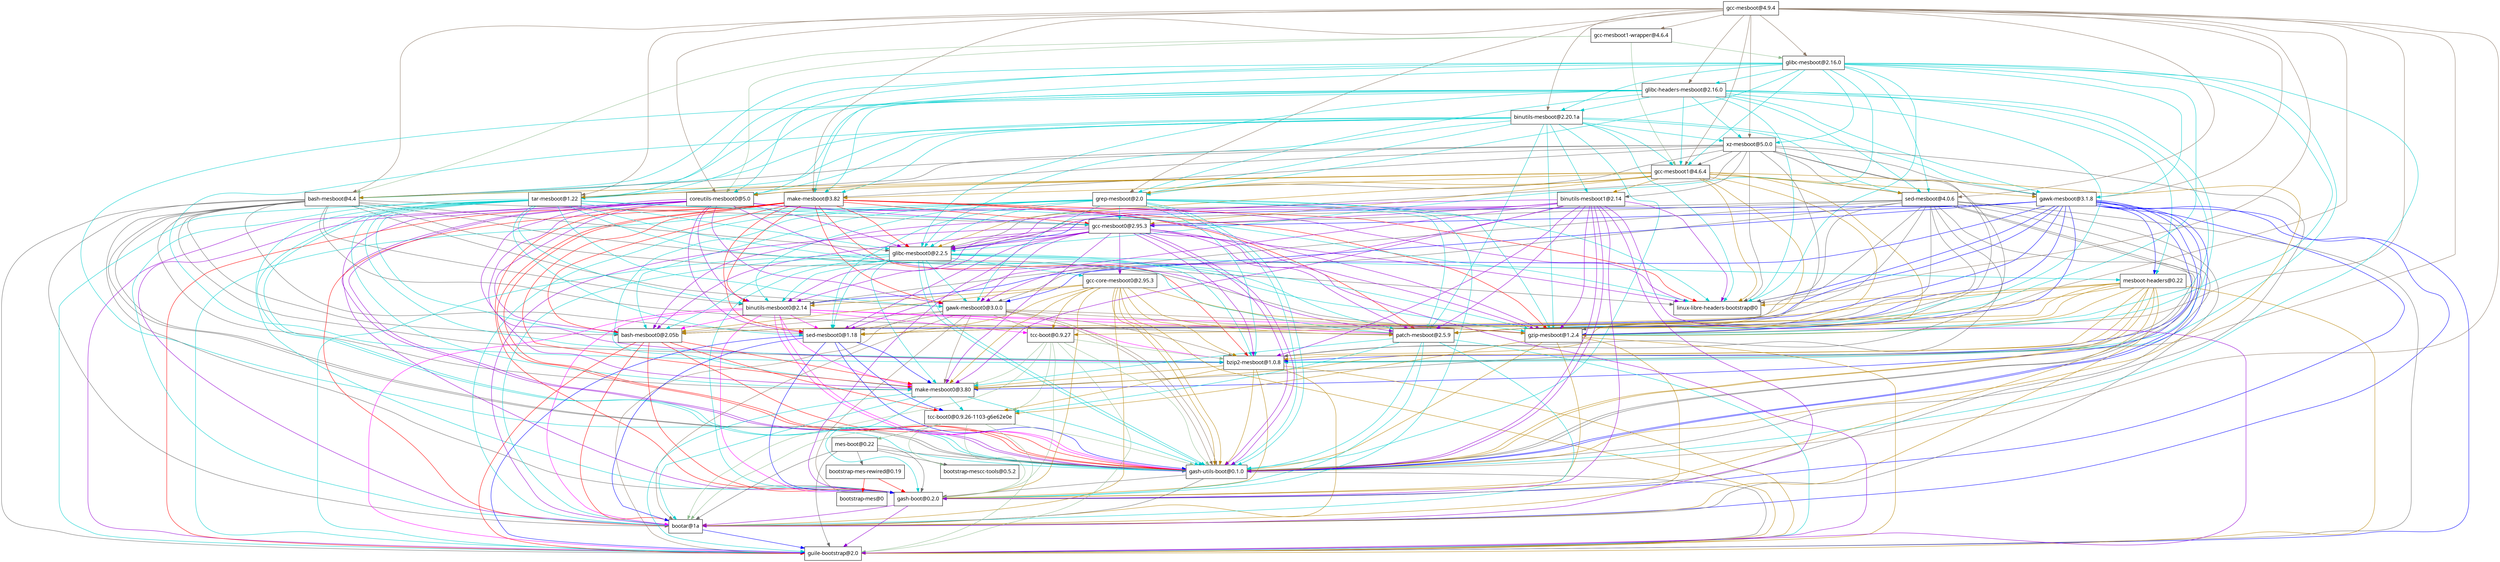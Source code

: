 digraph "Guix bag" {
  "/gnu/store/1pa96gwc1kcslw33p37s6idz5v19qnsg-gcc-mesboot-4.9.4.drv" [label = "gcc-mesboot@4.9.4", shape = box, fontname = sans];
  "/gnu/store/1pa96gwc1kcslw33p37s6idz5v19qnsg-gcc-mesboot-4.9.4.drv" -> "/gnu/store/lgk0k0sl9vygp8vx5iraykf986pkcyih-gcc-mesboot1-wrapper-4.6.4.drv" [color = peachpuff4];
  "/gnu/store/1pa96gwc1kcslw33p37s6idz5v19qnsg-gcc-mesboot-4.9.4.drv" -> "/gnu/store/wvnwilqxxa6rf4a32b6p52jngn6i4v5x-glibc-headers-mesboot-2.16.0.drv" [color = peachpuff4];
  "/gnu/store/1pa96gwc1kcslw33p37s6idz5v19qnsg-gcc-mesboot-4.9.4.drv" -> "/gnu/store/06gk3wm09xb40n4k8whkjrgg25wzvnqy-glibc-mesboot-2.16.0.drv" [color = peachpuff4];
  "/gnu/store/1pa96gwc1kcslw33p37s6idz5v19qnsg-gcc-mesboot-4.9.4.drv" -> "/gnu/store/nqc5d9y6jnm8ajkc34ykw7kvlknd26mp-binutils-mesboot-2.20.1a.drv" [color = peachpuff4];
  "/gnu/store/1pa96gwc1kcslw33p37s6idz5v19qnsg-gcc-mesboot-4.9.4.drv" -> "/gnu/store/l3ayd071zpknzfmbn7dwbhx27pdm679q-xz-mesboot-5.0.0.drv" [color = peachpuff4];
  "/gnu/store/1pa96gwc1kcslw33p37s6idz5v19qnsg-gcc-mesboot-4.9.4.drv" -> "/gnu/store/3k09q26qkv9441m5fvhzjz8m4lf7ndmg-gcc-mesboot1-4.6.4.drv" [color = peachpuff4];
  "/gnu/store/1pa96gwc1kcslw33p37s6idz5v19qnsg-gcc-mesboot-4.9.4.drv" -> "/gnu/store/ic7ricfbl0nhvih048zd87l0xjspgalw-bash-mesboot-4.4.drv" [color = peachpuff4];
  "/gnu/store/1pa96gwc1kcslw33p37s6idz5v19qnsg-gcc-mesboot-4.9.4.drv" -> "/gnu/store/zi2ih1wds72fhcgnqn26b6n9vdy9g592-coreutils-mesboot0-5.0.drv" [color = peachpuff4];
  "/gnu/store/1pa96gwc1kcslw33p37s6idz5v19qnsg-gcc-mesboot-4.9.4.drv" -> "/gnu/store/86fnbqjjjrq5ayqsk3yh59mjkg3ghrij-gawk-mesboot-3.1.8.drv" [color = peachpuff4];
  "/gnu/store/1pa96gwc1kcslw33p37s6idz5v19qnsg-gcc-mesboot-4.9.4.drv" -> "/gnu/store/xa6ymi4dgjbng79lchf1qf12w28yk9kg-grep-mesboot-2.0.drv" [color = peachpuff4];
  "/gnu/store/1pa96gwc1kcslw33p37s6idz5v19qnsg-gcc-mesboot-4.9.4.drv" -> "/gnu/store/mh35jj5v2z45pry6zdn5x7nsvdf9iqm8-make-mesboot-3.82.drv" [color = peachpuff4];
  "/gnu/store/1pa96gwc1kcslw33p37s6idz5v19qnsg-gcc-mesboot-4.9.4.drv" -> "/gnu/store/na9nz6kj47pfj7aypcwfcnr0mc9s4zf9-sed-mesboot-4.0.6.drv" [color = peachpuff4];
  "/gnu/store/1pa96gwc1kcslw33p37s6idz5v19qnsg-gcc-mesboot-4.9.4.drv" -> "/gnu/store/xw2p01xsmychwr5pm4shmqckacr5qpbk-tar-mesboot-1.22.drv" [color = peachpuff4];
  "/gnu/store/1pa96gwc1kcslw33p37s6idz5v19qnsg-gcc-mesboot-4.9.4.drv" -> "/gnu/store/m1xqdcrf91ja5rn553c5hsn7rj2syylh-linux-libre-headers-bootstrap-0.drv" [color = peachpuff4];
  "/gnu/store/1pa96gwc1kcslw33p37s6idz5v19qnsg-gcc-mesboot-4.9.4.drv" -> "/gnu/store/m8mjyzp5682ywn3y3d5apchg5vrfa23l-bzip2-mesboot-1.0.8.drv" [color = peachpuff4];
  "/gnu/store/1pa96gwc1kcslw33p37s6idz5v19qnsg-gcc-mesboot-4.9.4.drv" -> "/gnu/store/w810h2k7i788cd09g5vmzgg55kcqih1k-gzip-mesboot-1.2.4.drv" [color = peachpuff4];
  "/gnu/store/1pa96gwc1kcslw33p37s6idz5v19qnsg-gcc-mesboot-4.9.4.drv" -> "/gnu/store/30aqah1ks5fakb4p165qdcqbmihmlbli-patch-mesboot-2.5.9.drv" [color = peachpuff4];
  "/gnu/store/1pa96gwc1kcslw33p37s6idz5v19qnsg-gcc-mesboot-4.9.4.drv" -> "/gnu/store/im6ipgs4w2bgy4mhv7j59721dm39c881-gash-utils-boot-0.1.0.drv" [color = peachpuff4];
  "/gnu/store/lgk0k0sl9vygp8vx5iraykf986pkcyih-gcc-mesboot1-wrapper-4.6.4.drv" [label = "gcc-mesboot1-wrapper@4.6.4", shape = box, fontname = sans];
  "/gnu/store/lgk0k0sl9vygp8vx5iraykf986pkcyih-gcc-mesboot1-wrapper-4.6.4.drv" -> "/gnu/store/ic7ricfbl0nhvih048zd87l0xjspgalw-bash-mesboot-4.4.drv" [color = darkseagreen];
  "/gnu/store/lgk0k0sl9vygp8vx5iraykf986pkcyih-gcc-mesboot1-wrapper-4.6.4.drv" -> "/gnu/store/zi2ih1wds72fhcgnqn26b6n9vdy9g592-coreutils-mesboot0-5.0.drv" [color = darkseagreen];
  "/gnu/store/lgk0k0sl9vygp8vx5iraykf986pkcyih-gcc-mesboot1-wrapper-4.6.4.drv" -> "/gnu/store/06gk3wm09xb40n4k8whkjrgg25wzvnqy-glibc-mesboot-2.16.0.drv" [color = darkseagreen];
  "/gnu/store/lgk0k0sl9vygp8vx5iraykf986pkcyih-gcc-mesboot1-wrapper-4.6.4.drv" -> "/gnu/store/3k09q26qkv9441m5fvhzjz8m4lf7ndmg-gcc-mesboot1-4.6.4.drv" [color = darkseagreen];
  "/gnu/store/ic7ricfbl0nhvih048zd87l0xjspgalw-bash-mesboot-4.4.drv" [label = "bash-mesboot@4.4", shape = box, fontname = sans];
  "/gnu/store/ic7ricfbl0nhvih048zd87l0xjspgalw-bash-mesboot-4.4.drv" -> "/gnu/store/zwqc4awjng7d9dva8g5ij8zb2wlm0j8i-gcc-mesboot0-2.95.3.drv" [color = dimgrey];
  "/gnu/store/ic7ricfbl0nhvih048zd87l0xjspgalw-bash-mesboot-4.4.drv" -> "/gnu/store/m1xqdcrf91ja5rn553c5hsn7rj2syylh-linux-libre-headers-bootstrap-0.drv" [color = dimgrey];
  "/gnu/store/ic7ricfbl0nhvih048zd87l0xjspgalw-bash-mesboot-4.4.drv" -> "/gnu/store/qcxkh76p6arpz2fn3gz27c8zh18j2xhj-glibc-mesboot0-2.2.5.drv" [color = dimgrey];
  "/gnu/store/ic7ricfbl0nhvih048zd87l0xjspgalw-bash-mesboot-4.4.drv" -> "/gnu/store/bc24g29nqcj6irm0dz1apaqykj9krdk1-binutils-mesboot0-2.14.drv" [color = dimgrey];
  "/gnu/store/ic7ricfbl0nhvih048zd87l0xjspgalw-bash-mesboot-4.4.drv" -> "/gnu/store/3majp7af2jgqfzgy8x85z0ssys3i4p7a-gawk-mesboot0-3.0.0.drv" [color = dimgrey];
  "/gnu/store/ic7ricfbl0nhvih048zd87l0xjspgalw-bash-mesboot-4.4.drv" -> "/gnu/store/saanrlv4pmfm923rcvrj2m1dzgnpbfk7-bash-mesboot0-2.05b.drv" [color = dimgrey];
  "/gnu/store/ic7ricfbl0nhvih048zd87l0xjspgalw-bash-mesboot-4.4.drv" -> "/gnu/store/m8mjyzp5682ywn3y3d5apchg5vrfa23l-bzip2-mesboot-1.0.8.drv" [color = dimgrey];
  "/gnu/store/ic7ricfbl0nhvih048zd87l0xjspgalw-bash-mesboot-4.4.drv" -> "/gnu/store/w810h2k7i788cd09g5vmzgg55kcqih1k-gzip-mesboot-1.2.4.drv" [color = dimgrey];
  "/gnu/store/ic7ricfbl0nhvih048zd87l0xjspgalw-bash-mesboot-4.4.drv" -> "/gnu/store/30aqah1ks5fakb4p165qdcqbmihmlbli-patch-mesboot-2.5.9.drv" [color = dimgrey];
  "/gnu/store/ic7ricfbl0nhvih048zd87l0xjspgalw-bash-mesboot-4.4.drv" -> "/gnu/store/h1lig50sx2ay2gn31jnv4ynlc15cxswl-sed-mesboot0-1.18.drv" [color = dimgrey];
  "/gnu/store/ic7ricfbl0nhvih048zd87l0xjspgalw-bash-mesboot-4.4.drv" -> "/gnu/store/im6ipgs4w2bgy4mhv7j59721dm39c881-gash-utils-boot-0.1.0.drv" [color = dimgrey];
  "/gnu/store/ic7ricfbl0nhvih048zd87l0xjspgalw-bash-mesboot-4.4.drv" -> "/gnu/store/xd2plz0yc26r715m2n3s58bkd8a5lz67-make-mesboot0-3.80.drv" [color = dimgrey];
  "/gnu/store/ic7ricfbl0nhvih048zd87l0xjspgalw-bash-mesboot-4.4.drv" -> "/gnu/store/l4mf9hkmlsif7hg5j65jdj4awbbymj9d-gash-boot-0.2.0.drv" [color = dimgrey];
  "/gnu/store/ic7ricfbl0nhvih048zd87l0xjspgalw-bash-mesboot-4.4.drv" -> "/gnu/store/im6ipgs4w2bgy4mhv7j59721dm39c881-gash-utils-boot-0.1.0.drv" [color = dimgrey];
  "/gnu/store/ic7ricfbl0nhvih048zd87l0xjspgalw-bash-mesboot-4.4.drv" -> "/gnu/store/g1bj43gdjfasvhlvrsrzijrfysnnni8l-bootar-1a.drv" [color = dimgrey];
  "/gnu/store/ic7ricfbl0nhvih048zd87l0xjspgalw-bash-mesboot-4.4.drv" -> "/gnu/store/d7qzfl2j0qrdqifhx37as1xldbxsb1hj-guile-bootstrap-2.0.drv" [color = dimgrey];
  "/gnu/store/zwqc4awjng7d9dva8g5ij8zb2wlm0j8i-gcc-mesboot0-2.95.3.drv" [label = "gcc-mesboot0@2.95.3", shape = box, fontname = sans];
  "/gnu/store/zwqc4awjng7d9dva8g5ij8zb2wlm0j8i-gcc-mesboot0-2.95.3.drv" -> "/gnu/store/qcxkh76p6arpz2fn3gz27c8zh18j2xhj-glibc-mesboot0-2.2.5.drv" [color = darkviolet];
  "/gnu/store/zwqc4awjng7d9dva8g5ij8zb2wlm0j8i-gcc-mesboot0-2.95.3.drv" -> "/gnu/store/m1xqdcrf91ja5rn553c5hsn7rj2syylh-linux-libre-headers-bootstrap-0.drv" [color = darkviolet];
  "/gnu/store/zwqc4awjng7d9dva8g5ij8zb2wlm0j8i-gcc-mesboot0-2.95.3.drv" -> "/gnu/store/bc24g29nqcj6irm0dz1apaqykj9krdk1-binutils-mesboot0-2.14.drv" [color = darkviolet];
  "/gnu/store/zwqc4awjng7d9dva8g5ij8zb2wlm0j8i-gcc-mesboot0-2.95.3.drv" -> "/gnu/store/3majp7af2jgqfzgy8x85z0ssys3i4p7a-gawk-mesboot0-3.0.0.drv" [color = darkviolet];
  "/gnu/store/zwqc4awjng7d9dva8g5ij8zb2wlm0j8i-gcc-mesboot0-2.95.3.drv" -> "/gnu/store/wndqy7i5spf4mpx679m1w9rf9cndspkw-gcc-core-mesboot0-2.95.3.drv" [color = darkviolet];
  "/gnu/store/zwqc4awjng7d9dva8g5ij8zb2wlm0j8i-gcc-mesboot0-2.95.3.drv" -> "/gnu/store/saanrlv4pmfm923rcvrj2m1dzgnpbfk7-bash-mesboot0-2.05b.drv" [color = darkviolet];
  "/gnu/store/zwqc4awjng7d9dva8g5ij8zb2wlm0j8i-gcc-mesboot0-2.95.3.drv" -> "/gnu/store/m8mjyzp5682ywn3y3d5apchg5vrfa23l-bzip2-mesboot-1.0.8.drv" [color = darkviolet];
  "/gnu/store/zwqc4awjng7d9dva8g5ij8zb2wlm0j8i-gcc-mesboot0-2.95.3.drv" -> "/gnu/store/w810h2k7i788cd09g5vmzgg55kcqih1k-gzip-mesboot-1.2.4.drv" [color = darkviolet];
  "/gnu/store/zwqc4awjng7d9dva8g5ij8zb2wlm0j8i-gcc-mesboot0-2.95.3.drv" -> "/gnu/store/30aqah1ks5fakb4p165qdcqbmihmlbli-patch-mesboot-2.5.9.drv" [color = darkviolet];
  "/gnu/store/zwqc4awjng7d9dva8g5ij8zb2wlm0j8i-gcc-mesboot0-2.95.3.drv" -> "/gnu/store/h1lig50sx2ay2gn31jnv4ynlc15cxswl-sed-mesboot0-1.18.drv" [color = darkviolet];
  "/gnu/store/zwqc4awjng7d9dva8g5ij8zb2wlm0j8i-gcc-mesboot0-2.95.3.drv" -> "/gnu/store/im6ipgs4w2bgy4mhv7j59721dm39c881-gash-utils-boot-0.1.0.drv" [color = darkviolet];
  "/gnu/store/zwqc4awjng7d9dva8g5ij8zb2wlm0j8i-gcc-mesboot0-2.95.3.drv" -> "/gnu/store/xd2plz0yc26r715m2n3s58bkd8a5lz67-make-mesboot0-3.80.drv" [color = darkviolet];
  "/gnu/store/zwqc4awjng7d9dva8g5ij8zb2wlm0j8i-gcc-mesboot0-2.95.3.drv" -> "/gnu/store/l4mf9hkmlsif7hg5j65jdj4awbbymj9d-gash-boot-0.2.0.drv" [color = darkviolet];
  "/gnu/store/zwqc4awjng7d9dva8g5ij8zb2wlm0j8i-gcc-mesboot0-2.95.3.drv" -> "/gnu/store/im6ipgs4w2bgy4mhv7j59721dm39c881-gash-utils-boot-0.1.0.drv" [color = darkviolet];
  "/gnu/store/zwqc4awjng7d9dva8g5ij8zb2wlm0j8i-gcc-mesboot0-2.95.3.drv" -> "/gnu/store/g1bj43gdjfasvhlvrsrzijrfysnnni8l-bootar-1a.drv" [color = darkviolet];
  "/gnu/store/zwqc4awjng7d9dva8g5ij8zb2wlm0j8i-gcc-mesboot0-2.95.3.drv" -> "/gnu/store/d7qzfl2j0qrdqifhx37as1xldbxsb1hj-guile-bootstrap-2.0.drv" [color = darkviolet];
  "/gnu/store/qcxkh76p6arpz2fn3gz27c8zh18j2xhj-glibc-mesboot0-2.2.5.drv" [label = "glibc-mesboot0@2.2.5", shape = box, fontname = sans];
  "/gnu/store/qcxkh76p6arpz2fn3gz27c8zh18j2xhj-glibc-mesboot0-2.2.5.drv" -> "/gnu/store/v8l1anpr7x6qrl77v1k0rcp87md3hi78-mesboot-headers-0.22.drv" [color = cyan3];
  "/gnu/store/qcxkh76p6arpz2fn3gz27c8zh18j2xhj-glibc-mesboot0-2.2.5.drv" -> "/gnu/store/bc24g29nqcj6irm0dz1apaqykj9krdk1-binutils-mesboot0-2.14.drv" [color = cyan3];
  "/gnu/store/qcxkh76p6arpz2fn3gz27c8zh18j2xhj-glibc-mesboot0-2.2.5.drv" -> "/gnu/store/3majp7af2jgqfzgy8x85z0ssys3i4p7a-gawk-mesboot0-3.0.0.drv" [color = cyan3];
  "/gnu/store/qcxkh76p6arpz2fn3gz27c8zh18j2xhj-glibc-mesboot0-2.2.5.drv" -> "/gnu/store/wndqy7i5spf4mpx679m1w9rf9cndspkw-gcc-core-mesboot0-2.95.3.drv" [color = cyan3];
  "/gnu/store/qcxkh76p6arpz2fn3gz27c8zh18j2xhj-glibc-mesboot0-2.2.5.drv" -> "/gnu/store/saanrlv4pmfm923rcvrj2m1dzgnpbfk7-bash-mesboot0-2.05b.drv" [color = cyan3];
  "/gnu/store/qcxkh76p6arpz2fn3gz27c8zh18j2xhj-glibc-mesboot0-2.2.5.drv" -> "/gnu/store/m8mjyzp5682ywn3y3d5apchg5vrfa23l-bzip2-mesboot-1.0.8.drv" [color = cyan3];
  "/gnu/store/qcxkh76p6arpz2fn3gz27c8zh18j2xhj-glibc-mesboot0-2.2.5.drv" -> "/gnu/store/w810h2k7i788cd09g5vmzgg55kcqih1k-gzip-mesboot-1.2.4.drv" [color = cyan3];
  "/gnu/store/qcxkh76p6arpz2fn3gz27c8zh18j2xhj-glibc-mesboot0-2.2.5.drv" -> "/gnu/store/30aqah1ks5fakb4p165qdcqbmihmlbli-patch-mesboot-2.5.9.drv" [color = cyan3];
  "/gnu/store/qcxkh76p6arpz2fn3gz27c8zh18j2xhj-glibc-mesboot0-2.2.5.drv" -> "/gnu/store/h1lig50sx2ay2gn31jnv4ynlc15cxswl-sed-mesboot0-1.18.drv" [color = cyan3];
  "/gnu/store/qcxkh76p6arpz2fn3gz27c8zh18j2xhj-glibc-mesboot0-2.2.5.drv" -> "/gnu/store/im6ipgs4w2bgy4mhv7j59721dm39c881-gash-utils-boot-0.1.0.drv" [color = cyan3];
  "/gnu/store/qcxkh76p6arpz2fn3gz27c8zh18j2xhj-glibc-mesboot0-2.2.5.drv" -> "/gnu/store/xd2plz0yc26r715m2n3s58bkd8a5lz67-make-mesboot0-3.80.drv" [color = cyan3];
  "/gnu/store/qcxkh76p6arpz2fn3gz27c8zh18j2xhj-glibc-mesboot0-2.2.5.drv" -> "/gnu/store/l4mf9hkmlsif7hg5j65jdj4awbbymj9d-gash-boot-0.2.0.drv" [color = cyan3];
  "/gnu/store/qcxkh76p6arpz2fn3gz27c8zh18j2xhj-glibc-mesboot0-2.2.5.drv" -> "/gnu/store/im6ipgs4w2bgy4mhv7j59721dm39c881-gash-utils-boot-0.1.0.drv" [color = cyan3];
  "/gnu/store/qcxkh76p6arpz2fn3gz27c8zh18j2xhj-glibc-mesboot0-2.2.5.drv" -> "/gnu/store/g1bj43gdjfasvhlvrsrzijrfysnnni8l-bootar-1a.drv" [color = cyan3];
  "/gnu/store/qcxkh76p6arpz2fn3gz27c8zh18j2xhj-glibc-mesboot0-2.2.5.drv" -> "/gnu/store/d7qzfl2j0qrdqifhx37as1xldbxsb1hj-guile-bootstrap-2.0.drv" [color = cyan3];
  "/gnu/store/v8l1anpr7x6qrl77v1k0rcp87md3hi78-mesboot-headers-0.22.drv" [label = "mesboot-headers@0.22", shape = box, fontname = sans];
  "/gnu/store/v8l1anpr7x6qrl77v1k0rcp87md3hi78-mesboot-headers-0.22.drv" -> "/gnu/store/m1xqdcrf91ja5rn553c5hsn7rj2syylh-linux-libre-headers-bootstrap-0.drv" [color = darkgoldenrod];
  "/gnu/store/v8l1anpr7x6qrl77v1k0rcp87md3hi78-mesboot-headers-0.22.drv" -> "/gnu/store/saanrlv4pmfm923rcvrj2m1dzgnpbfk7-bash-mesboot0-2.05b.drv" [color = darkgoldenrod];
  "/gnu/store/v8l1anpr7x6qrl77v1k0rcp87md3hi78-mesboot-headers-0.22.drv" -> "/gnu/store/m8mjyzp5682ywn3y3d5apchg5vrfa23l-bzip2-mesboot-1.0.8.drv" [color = darkgoldenrod];
  "/gnu/store/v8l1anpr7x6qrl77v1k0rcp87md3hi78-mesboot-headers-0.22.drv" -> "/gnu/store/w810h2k7i788cd09g5vmzgg55kcqih1k-gzip-mesboot-1.2.4.drv" [color = darkgoldenrod];
  "/gnu/store/v8l1anpr7x6qrl77v1k0rcp87md3hi78-mesboot-headers-0.22.drv" -> "/gnu/store/30aqah1ks5fakb4p165qdcqbmihmlbli-patch-mesboot-2.5.9.drv" [color = darkgoldenrod];
  "/gnu/store/v8l1anpr7x6qrl77v1k0rcp87md3hi78-mesboot-headers-0.22.drv" -> "/gnu/store/h1lig50sx2ay2gn31jnv4ynlc15cxswl-sed-mesboot0-1.18.drv" [color = darkgoldenrod];
  "/gnu/store/v8l1anpr7x6qrl77v1k0rcp87md3hi78-mesboot-headers-0.22.drv" -> "/gnu/store/im6ipgs4w2bgy4mhv7j59721dm39c881-gash-utils-boot-0.1.0.drv" [color = darkgoldenrod];
  "/gnu/store/v8l1anpr7x6qrl77v1k0rcp87md3hi78-mesboot-headers-0.22.drv" -> "/gnu/store/9phckcrsiy6pm6m4lmkriaz5a4ymqmnz-tcc-boot-0.9.27.drv" [color = darkgoldenrod];
  "/gnu/store/v8l1anpr7x6qrl77v1k0rcp87md3hi78-mesboot-headers-0.22.drv" -> "/gnu/store/xd2plz0yc26r715m2n3s58bkd8a5lz67-make-mesboot0-3.80.drv" [color = darkgoldenrod];
  "/gnu/store/v8l1anpr7x6qrl77v1k0rcp87md3hi78-mesboot-headers-0.22.drv" -> "/gnu/store/l4mf9hkmlsif7hg5j65jdj4awbbymj9d-gash-boot-0.2.0.drv" [color = darkgoldenrod];
  "/gnu/store/v8l1anpr7x6qrl77v1k0rcp87md3hi78-mesboot-headers-0.22.drv" -> "/gnu/store/im6ipgs4w2bgy4mhv7j59721dm39c881-gash-utils-boot-0.1.0.drv" [color = darkgoldenrod];
  "/gnu/store/v8l1anpr7x6qrl77v1k0rcp87md3hi78-mesboot-headers-0.22.drv" -> "/gnu/store/g1bj43gdjfasvhlvrsrzijrfysnnni8l-bootar-1a.drv" [color = darkgoldenrod];
  "/gnu/store/v8l1anpr7x6qrl77v1k0rcp87md3hi78-mesboot-headers-0.22.drv" -> "/gnu/store/d7qzfl2j0qrdqifhx37as1xldbxsb1hj-guile-bootstrap-2.0.drv" [color = darkgoldenrod];
  "/gnu/store/m1xqdcrf91ja5rn553c5hsn7rj2syylh-linux-libre-headers-bootstrap-0.drv" [label = "linux-libre-headers-bootstrap@0", shape = box, fontname = sans];
  "/gnu/store/saanrlv4pmfm923rcvrj2m1dzgnpbfk7-bash-mesboot0-2.05b.drv" [label = "bash-mesboot0@2.05b", shape = box, fontname = sans];
  "/gnu/store/saanrlv4pmfm923rcvrj2m1dzgnpbfk7-bash-mesboot0-2.05b.drv" -> "/gnu/store/xd2plz0yc26r715m2n3s58bkd8a5lz67-make-mesboot0-3.80.drv" [color = red];
  "/gnu/store/saanrlv4pmfm923rcvrj2m1dzgnpbfk7-bash-mesboot0-2.05b.drv" -> "/gnu/store/k0nzsibxmvv5vwx833b2jy0l2fqlyifh-tcc-boot0-0.9.26-1103-g6e62e0e.drv" [color = red];
  "/gnu/store/saanrlv4pmfm923rcvrj2m1dzgnpbfk7-bash-mesboot0-2.05b.drv" -> "/gnu/store/l4mf9hkmlsif7hg5j65jdj4awbbymj9d-gash-boot-0.2.0.drv" [color = red];
  "/gnu/store/saanrlv4pmfm923rcvrj2m1dzgnpbfk7-bash-mesboot0-2.05b.drv" -> "/gnu/store/im6ipgs4w2bgy4mhv7j59721dm39c881-gash-utils-boot-0.1.0.drv" [color = red];
  "/gnu/store/saanrlv4pmfm923rcvrj2m1dzgnpbfk7-bash-mesboot0-2.05b.drv" -> "/gnu/store/g1bj43gdjfasvhlvrsrzijrfysnnni8l-bootar-1a.drv" [color = red];
  "/gnu/store/saanrlv4pmfm923rcvrj2m1dzgnpbfk7-bash-mesboot0-2.05b.drv" -> "/gnu/store/d7qzfl2j0qrdqifhx37as1xldbxsb1hj-guile-bootstrap-2.0.drv" [color = red];
  "/gnu/store/xd2plz0yc26r715m2n3s58bkd8a5lz67-make-mesboot0-3.80.drv" [label = "make-mesboot0@3.80", shape = box, fontname = sans];
  "/gnu/store/xd2plz0yc26r715m2n3s58bkd8a5lz67-make-mesboot0-3.80.drv" -> "/gnu/store/k0nzsibxmvv5vwx833b2jy0l2fqlyifh-tcc-boot0-0.9.26-1103-g6e62e0e.drv" [color = cyan3];
  "/gnu/store/xd2plz0yc26r715m2n3s58bkd8a5lz67-make-mesboot0-3.80.drv" -> "/gnu/store/l4mf9hkmlsif7hg5j65jdj4awbbymj9d-gash-boot-0.2.0.drv" [color = cyan3];
  "/gnu/store/xd2plz0yc26r715m2n3s58bkd8a5lz67-make-mesboot0-3.80.drv" -> "/gnu/store/im6ipgs4w2bgy4mhv7j59721dm39c881-gash-utils-boot-0.1.0.drv" [color = cyan3];
  "/gnu/store/xd2plz0yc26r715m2n3s58bkd8a5lz67-make-mesboot0-3.80.drv" -> "/gnu/store/g1bj43gdjfasvhlvrsrzijrfysnnni8l-bootar-1a.drv" [color = cyan3];
  "/gnu/store/xd2plz0yc26r715m2n3s58bkd8a5lz67-make-mesboot0-3.80.drv" -> "/gnu/store/d7qzfl2j0qrdqifhx37as1xldbxsb1hj-guile-bootstrap-2.0.drv" [color = cyan3];
  "/gnu/store/k0nzsibxmvv5vwx833b2jy0l2fqlyifh-tcc-boot0-0.9.26-1103-g6e62e0e.drv" [label = "tcc-boot0@0.9.26-1103-g6e62e0e", shape = box, fontname = sans];
  "/gnu/store/k0nzsibxmvv5vwx833b2jy0l2fqlyifh-tcc-boot0-0.9.26-1103-g6e62e0e.drv" -> "/gnu/store/q3figbhv3yws5g8q85vkxpahxj8cxijd-mes-boot-0.22.drv" [color = darkseagreen];
  "/gnu/store/k0nzsibxmvv5vwx833b2jy0l2fqlyifh-tcc-boot0-0.9.26-1103-g6e62e0e.drv" -> "/gnu/store/xbqm5d1gpivyz71zhpk4nn84cbs1ymcx-bootstrap-mescc-tools-0.5.2.drv" [color = darkseagreen];
  "/gnu/store/k0nzsibxmvv5vwx833b2jy0l2fqlyifh-tcc-boot0-0.9.26-1103-g6e62e0e.drv" -> "/gnu/store/l4mf9hkmlsif7hg5j65jdj4awbbymj9d-gash-boot-0.2.0.drv" [color = darkseagreen];
  "/gnu/store/k0nzsibxmvv5vwx833b2jy0l2fqlyifh-tcc-boot0-0.9.26-1103-g6e62e0e.drv" -> "/gnu/store/im6ipgs4w2bgy4mhv7j59721dm39c881-gash-utils-boot-0.1.0.drv" [color = darkseagreen];
  "/gnu/store/k0nzsibxmvv5vwx833b2jy0l2fqlyifh-tcc-boot0-0.9.26-1103-g6e62e0e.drv" -> "/gnu/store/g1bj43gdjfasvhlvrsrzijrfysnnni8l-bootar-1a.drv" [color = darkseagreen];
  "/gnu/store/k0nzsibxmvv5vwx833b2jy0l2fqlyifh-tcc-boot0-0.9.26-1103-g6e62e0e.drv" -> "/gnu/store/d7qzfl2j0qrdqifhx37as1xldbxsb1hj-guile-bootstrap-2.0.drv" [color = darkseagreen];
  "/gnu/store/q3figbhv3yws5g8q85vkxpahxj8cxijd-mes-boot-0.22.drv" [label = "mes-boot@0.22", shape = box, fontname = sans];
  "/gnu/store/q3figbhv3yws5g8q85vkxpahxj8cxijd-mes-boot-0.22.drv" -> "/gnu/store/34hiyrwqa37w8vk1xws3ppyyv8y6rxkv-bootstrap-mes-rewired-0.19.drv" [color = dimgrey];
  "/gnu/store/q3figbhv3yws5g8q85vkxpahxj8cxijd-mes-boot-0.22.drv" -> "/gnu/store/xbqm5d1gpivyz71zhpk4nn84cbs1ymcx-bootstrap-mescc-tools-0.5.2.drv" [color = dimgrey];
  "/gnu/store/q3figbhv3yws5g8q85vkxpahxj8cxijd-mes-boot-0.22.drv" -> "/gnu/store/l4mf9hkmlsif7hg5j65jdj4awbbymj9d-gash-boot-0.2.0.drv" [color = dimgrey];
  "/gnu/store/q3figbhv3yws5g8q85vkxpahxj8cxijd-mes-boot-0.22.drv" -> "/gnu/store/im6ipgs4w2bgy4mhv7j59721dm39c881-gash-utils-boot-0.1.0.drv" [color = dimgrey];
  "/gnu/store/q3figbhv3yws5g8q85vkxpahxj8cxijd-mes-boot-0.22.drv" -> "/gnu/store/g1bj43gdjfasvhlvrsrzijrfysnnni8l-bootar-1a.drv" [color = dimgrey];
  "/gnu/store/q3figbhv3yws5g8q85vkxpahxj8cxijd-mes-boot-0.22.drv" -> "/gnu/store/d7qzfl2j0qrdqifhx37as1xldbxsb1hj-guile-bootstrap-2.0.drv" [color = dimgrey];
  "/gnu/store/34hiyrwqa37w8vk1xws3ppyyv8y6rxkv-bootstrap-mes-rewired-0.19.drv" [label = "bootstrap-mes-rewired@0.19", shape = box, fontname = sans];
  "/gnu/store/34hiyrwqa37w8vk1xws3ppyyv8y6rxkv-bootstrap-mes-rewired-0.19.drv" -> "/gnu/store/c56m6x4w44lxm3h3gr9v1p08r959ryh3-bootstrap-mes-0.drv" [color = red];
  "/gnu/store/34hiyrwqa37w8vk1xws3ppyyv8y6rxkv-bootstrap-mes-rewired-0.19.drv" -> "/gnu/store/l4mf9hkmlsif7hg5j65jdj4awbbymj9d-gash-boot-0.2.0.drv" [color = red];
  "/gnu/store/c56m6x4w44lxm3h3gr9v1p08r959ryh3-bootstrap-mes-0.drv" [label = "bootstrap-mes@0", shape = box, fontname = sans];
  "/gnu/store/l4mf9hkmlsif7hg5j65jdj4awbbymj9d-gash-boot-0.2.0.drv" [label = "gash-boot@0.2.0", shape = box, fontname = sans];
  "/gnu/store/l4mf9hkmlsif7hg5j65jdj4awbbymj9d-gash-boot-0.2.0.drv" -> "/gnu/store/g1bj43gdjfasvhlvrsrzijrfysnnni8l-bootar-1a.drv" [color = darkviolet];
  "/gnu/store/l4mf9hkmlsif7hg5j65jdj4awbbymj9d-gash-boot-0.2.0.drv" -> "/gnu/store/d7qzfl2j0qrdqifhx37as1xldbxsb1hj-guile-bootstrap-2.0.drv" [color = darkviolet];
  "/gnu/store/g1bj43gdjfasvhlvrsrzijrfysnnni8l-bootar-1a.drv" [label = "bootar@1a", shape = box, fontname = sans];
  "/gnu/store/g1bj43gdjfasvhlvrsrzijrfysnnni8l-bootar-1a.drv" -> "/gnu/store/d7qzfl2j0qrdqifhx37as1xldbxsb1hj-guile-bootstrap-2.0.drv" [color = blue];
  "/gnu/store/d7qzfl2j0qrdqifhx37as1xldbxsb1hj-guile-bootstrap-2.0.drv" [label = "guile-bootstrap@2.0", shape = box, fontname = sans];
  "/gnu/store/xbqm5d1gpivyz71zhpk4nn84cbs1ymcx-bootstrap-mescc-tools-0.5.2.drv" [label = "bootstrap-mescc-tools@0.5.2", shape = box, fontname = sans];
  "/gnu/store/im6ipgs4w2bgy4mhv7j59721dm39c881-gash-utils-boot-0.1.0.drv" [label = "gash-utils-boot@0.1.0", shape = box, fontname = sans];
  "/gnu/store/im6ipgs4w2bgy4mhv7j59721dm39c881-gash-utils-boot-0.1.0.drv" -> "/gnu/store/g1bj43gdjfasvhlvrsrzijrfysnnni8l-bootar-1a.drv" [color = dimgrey];
  "/gnu/store/im6ipgs4w2bgy4mhv7j59721dm39c881-gash-utils-boot-0.1.0.drv" -> "/gnu/store/l4mf9hkmlsif7hg5j65jdj4awbbymj9d-gash-boot-0.2.0.drv" [color = dimgrey];
  "/gnu/store/im6ipgs4w2bgy4mhv7j59721dm39c881-gash-utils-boot-0.1.0.drv" -> "/gnu/store/d7qzfl2j0qrdqifhx37as1xldbxsb1hj-guile-bootstrap-2.0.drv" [color = dimgrey];
  "/gnu/store/m8mjyzp5682ywn3y3d5apchg5vrfa23l-bzip2-mesboot-1.0.8.drv" [label = "bzip2-mesboot@1.0.8", shape = box, fontname = sans];
  "/gnu/store/m8mjyzp5682ywn3y3d5apchg5vrfa23l-bzip2-mesboot-1.0.8.drv" -> "/gnu/store/xd2plz0yc26r715m2n3s58bkd8a5lz67-make-mesboot0-3.80.drv" [color = darkgoldenrod];
  "/gnu/store/m8mjyzp5682ywn3y3d5apchg5vrfa23l-bzip2-mesboot-1.0.8.drv" -> "/gnu/store/k0nzsibxmvv5vwx833b2jy0l2fqlyifh-tcc-boot0-0.9.26-1103-g6e62e0e.drv" [color = darkgoldenrod];
  "/gnu/store/m8mjyzp5682ywn3y3d5apchg5vrfa23l-bzip2-mesboot-1.0.8.drv" -> "/gnu/store/l4mf9hkmlsif7hg5j65jdj4awbbymj9d-gash-boot-0.2.0.drv" [color = darkgoldenrod];
  "/gnu/store/m8mjyzp5682ywn3y3d5apchg5vrfa23l-bzip2-mesboot-1.0.8.drv" -> "/gnu/store/im6ipgs4w2bgy4mhv7j59721dm39c881-gash-utils-boot-0.1.0.drv" [color = darkgoldenrod];
  "/gnu/store/m8mjyzp5682ywn3y3d5apchg5vrfa23l-bzip2-mesboot-1.0.8.drv" -> "/gnu/store/g1bj43gdjfasvhlvrsrzijrfysnnni8l-bootar-1a.drv" [color = darkgoldenrod];
  "/gnu/store/m8mjyzp5682ywn3y3d5apchg5vrfa23l-bzip2-mesboot-1.0.8.drv" -> "/gnu/store/d7qzfl2j0qrdqifhx37as1xldbxsb1hj-guile-bootstrap-2.0.drv" [color = darkgoldenrod];
  "/gnu/store/w810h2k7i788cd09g5vmzgg55kcqih1k-gzip-mesboot-1.2.4.drv" [label = "gzip-mesboot@1.2.4", shape = box, fontname = sans];
  "/gnu/store/w810h2k7i788cd09g5vmzgg55kcqih1k-gzip-mesboot-1.2.4.drv" -> "/gnu/store/k0nzsibxmvv5vwx833b2jy0l2fqlyifh-tcc-boot0-0.9.26-1103-g6e62e0e.drv" [color = darkgoldenrod];
  "/gnu/store/w810h2k7i788cd09g5vmzgg55kcqih1k-gzip-mesboot-1.2.4.drv" -> "/gnu/store/l4mf9hkmlsif7hg5j65jdj4awbbymj9d-gash-boot-0.2.0.drv" [color = darkgoldenrod];
  "/gnu/store/w810h2k7i788cd09g5vmzgg55kcqih1k-gzip-mesboot-1.2.4.drv" -> "/gnu/store/im6ipgs4w2bgy4mhv7j59721dm39c881-gash-utils-boot-0.1.0.drv" [color = darkgoldenrod];
  "/gnu/store/w810h2k7i788cd09g5vmzgg55kcqih1k-gzip-mesboot-1.2.4.drv" -> "/gnu/store/g1bj43gdjfasvhlvrsrzijrfysnnni8l-bootar-1a.drv" [color = darkgoldenrod];
  "/gnu/store/w810h2k7i788cd09g5vmzgg55kcqih1k-gzip-mesboot-1.2.4.drv" -> "/gnu/store/d7qzfl2j0qrdqifhx37as1xldbxsb1hj-guile-bootstrap-2.0.drv" [color = darkgoldenrod];
  "/gnu/store/30aqah1ks5fakb4p165qdcqbmihmlbli-patch-mesboot-2.5.9.drv" [label = "patch-mesboot@2.5.9", shape = box, fontname = sans];
  "/gnu/store/30aqah1ks5fakb4p165qdcqbmihmlbli-patch-mesboot-2.5.9.drv" -> "/gnu/store/xd2plz0yc26r715m2n3s58bkd8a5lz67-make-mesboot0-3.80.drv" [color = cyan3];
  "/gnu/store/30aqah1ks5fakb4p165qdcqbmihmlbli-patch-mesboot-2.5.9.drv" -> "/gnu/store/k0nzsibxmvv5vwx833b2jy0l2fqlyifh-tcc-boot0-0.9.26-1103-g6e62e0e.drv" [color = cyan3];
  "/gnu/store/30aqah1ks5fakb4p165qdcqbmihmlbli-patch-mesboot-2.5.9.drv" -> "/gnu/store/l4mf9hkmlsif7hg5j65jdj4awbbymj9d-gash-boot-0.2.0.drv" [color = cyan3];
  "/gnu/store/30aqah1ks5fakb4p165qdcqbmihmlbli-patch-mesboot-2.5.9.drv" -> "/gnu/store/im6ipgs4w2bgy4mhv7j59721dm39c881-gash-utils-boot-0.1.0.drv" [color = cyan3];
  "/gnu/store/30aqah1ks5fakb4p165qdcqbmihmlbli-patch-mesboot-2.5.9.drv" -> "/gnu/store/g1bj43gdjfasvhlvrsrzijrfysnnni8l-bootar-1a.drv" [color = cyan3];
  "/gnu/store/30aqah1ks5fakb4p165qdcqbmihmlbli-patch-mesboot-2.5.9.drv" -> "/gnu/store/d7qzfl2j0qrdqifhx37as1xldbxsb1hj-guile-bootstrap-2.0.drv" [color = cyan3];
  "/gnu/store/h1lig50sx2ay2gn31jnv4ynlc15cxswl-sed-mesboot0-1.18.drv" [label = "sed-mesboot0@1.18", shape = box, fontname = sans];
  "/gnu/store/h1lig50sx2ay2gn31jnv4ynlc15cxswl-sed-mesboot0-1.18.drv" -> "/gnu/store/xd2plz0yc26r715m2n3s58bkd8a5lz67-make-mesboot0-3.80.drv" [color = blue];
  "/gnu/store/h1lig50sx2ay2gn31jnv4ynlc15cxswl-sed-mesboot0-1.18.drv" -> "/gnu/store/k0nzsibxmvv5vwx833b2jy0l2fqlyifh-tcc-boot0-0.9.26-1103-g6e62e0e.drv" [color = blue];
  "/gnu/store/h1lig50sx2ay2gn31jnv4ynlc15cxswl-sed-mesboot0-1.18.drv" -> "/gnu/store/l4mf9hkmlsif7hg5j65jdj4awbbymj9d-gash-boot-0.2.0.drv" [color = blue];
  "/gnu/store/h1lig50sx2ay2gn31jnv4ynlc15cxswl-sed-mesboot0-1.18.drv" -> "/gnu/store/im6ipgs4w2bgy4mhv7j59721dm39c881-gash-utils-boot-0.1.0.drv" [color = blue];
  "/gnu/store/h1lig50sx2ay2gn31jnv4ynlc15cxswl-sed-mesboot0-1.18.drv" -> "/gnu/store/g1bj43gdjfasvhlvrsrzijrfysnnni8l-bootar-1a.drv" [color = blue];
  "/gnu/store/h1lig50sx2ay2gn31jnv4ynlc15cxswl-sed-mesboot0-1.18.drv" -> "/gnu/store/d7qzfl2j0qrdqifhx37as1xldbxsb1hj-guile-bootstrap-2.0.drv" [color = blue];
  "/gnu/store/9phckcrsiy6pm6m4lmkriaz5a4ymqmnz-tcc-boot-0.9.27.drv" [label = "tcc-boot@0.9.27", shape = box, fontname = sans];
  "/gnu/store/9phckcrsiy6pm6m4lmkriaz5a4ymqmnz-tcc-boot-0.9.27.drv" -> "/gnu/store/m8mjyzp5682ywn3y3d5apchg5vrfa23l-bzip2-mesboot-1.0.8.drv" [color = darkseagreen];
  "/gnu/store/9phckcrsiy6pm6m4lmkriaz5a4ymqmnz-tcc-boot-0.9.27.drv" -> "/gnu/store/xd2plz0yc26r715m2n3s58bkd8a5lz67-make-mesboot0-3.80.drv" [color = darkseagreen];
  "/gnu/store/9phckcrsiy6pm6m4lmkriaz5a4ymqmnz-tcc-boot-0.9.27.drv" -> "/gnu/store/k0nzsibxmvv5vwx833b2jy0l2fqlyifh-tcc-boot0-0.9.26-1103-g6e62e0e.drv" [color = darkseagreen];
  "/gnu/store/9phckcrsiy6pm6m4lmkriaz5a4ymqmnz-tcc-boot-0.9.27.drv" -> "/gnu/store/l4mf9hkmlsif7hg5j65jdj4awbbymj9d-gash-boot-0.2.0.drv" [color = darkseagreen];
  "/gnu/store/9phckcrsiy6pm6m4lmkriaz5a4ymqmnz-tcc-boot-0.9.27.drv" -> "/gnu/store/im6ipgs4w2bgy4mhv7j59721dm39c881-gash-utils-boot-0.1.0.drv" [color = darkseagreen];
  "/gnu/store/9phckcrsiy6pm6m4lmkriaz5a4ymqmnz-tcc-boot-0.9.27.drv" -> "/gnu/store/g1bj43gdjfasvhlvrsrzijrfysnnni8l-bootar-1a.drv" [color = darkseagreen];
  "/gnu/store/9phckcrsiy6pm6m4lmkriaz5a4ymqmnz-tcc-boot-0.9.27.drv" -> "/gnu/store/d7qzfl2j0qrdqifhx37as1xldbxsb1hj-guile-bootstrap-2.0.drv" [color = darkseagreen];
  "/gnu/store/bc24g29nqcj6irm0dz1apaqykj9krdk1-binutils-mesboot0-2.14.drv" [label = "binutils-mesboot0@2.14", shape = box, fontname = sans];
  "/gnu/store/bc24g29nqcj6irm0dz1apaqykj9krdk1-binutils-mesboot0-2.14.drv" -> "/gnu/store/saanrlv4pmfm923rcvrj2m1dzgnpbfk7-bash-mesboot0-2.05b.drv" [color = magenta];
  "/gnu/store/bc24g29nqcj6irm0dz1apaqykj9krdk1-binutils-mesboot0-2.14.drv" -> "/gnu/store/m8mjyzp5682ywn3y3d5apchg5vrfa23l-bzip2-mesboot-1.0.8.drv" [color = magenta];
  "/gnu/store/bc24g29nqcj6irm0dz1apaqykj9krdk1-binutils-mesboot0-2.14.drv" -> "/gnu/store/w810h2k7i788cd09g5vmzgg55kcqih1k-gzip-mesboot-1.2.4.drv" [color = magenta];
  "/gnu/store/bc24g29nqcj6irm0dz1apaqykj9krdk1-binutils-mesboot0-2.14.drv" -> "/gnu/store/30aqah1ks5fakb4p165qdcqbmihmlbli-patch-mesboot-2.5.9.drv" [color = magenta];
  "/gnu/store/bc24g29nqcj6irm0dz1apaqykj9krdk1-binutils-mesboot0-2.14.drv" -> "/gnu/store/h1lig50sx2ay2gn31jnv4ynlc15cxswl-sed-mesboot0-1.18.drv" [color = magenta];
  "/gnu/store/bc24g29nqcj6irm0dz1apaqykj9krdk1-binutils-mesboot0-2.14.drv" -> "/gnu/store/im6ipgs4w2bgy4mhv7j59721dm39c881-gash-utils-boot-0.1.0.drv" [color = magenta];
  "/gnu/store/bc24g29nqcj6irm0dz1apaqykj9krdk1-binutils-mesboot0-2.14.drv" -> "/gnu/store/9phckcrsiy6pm6m4lmkriaz5a4ymqmnz-tcc-boot-0.9.27.drv" [color = magenta];
  "/gnu/store/bc24g29nqcj6irm0dz1apaqykj9krdk1-binutils-mesboot0-2.14.drv" -> "/gnu/store/xd2plz0yc26r715m2n3s58bkd8a5lz67-make-mesboot0-3.80.drv" [color = magenta];
  "/gnu/store/bc24g29nqcj6irm0dz1apaqykj9krdk1-binutils-mesboot0-2.14.drv" -> "/gnu/store/l4mf9hkmlsif7hg5j65jdj4awbbymj9d-gash-boot-0.2.0.drv" [color = magenta];
  "/gnu/store/bc24g29nqcj6irm0dz1apaqykj9krdk1-binutils-mesboot0-2.14.drv" -> "/gnu/store/im6ipgs4w2bgy4mhv7j59721dm39c881-gash-utils-boot-0.1.0.drv" [color = magenta];
  "/gnu/store/bc24g29nqcj6irm0dz1apaqykj9krdk1-binutils-mesboot0-2.14.drv" -> "/gnu/store/g1bj43gdjfasvhlvrsrzijrfysnnni8l-bootar-1a.drv" [color = magenta];
  "/gnu/store/bc24g29nqcj6irm0dz1apaqykj9krdk1-binutils-mesboot0-2.14.drv" -> "/gnu/store/d7qzfl2j0qrdqifhx37as1xldbxsb1hj-guile-bootstrap-2.0.drv" [color = magenta];
  "/gnu/store/3majp7af2jgqfzgy8x85z0ssys3i4p7a-gawk-mesboot0-3.0.0.drv" [label = "gawk-mesboot0@3.0.0", shape = box, fontname = sans];
  "/gnu/store/3majp7af2jgqfzgy8x85z0ssys3i4p7a-gawk-mesboot0-3.0.0.drv" -> "/gnu/store/saanrlv4pmfm923rcvrj2m1dzgnpbfk7-bash-mesboot0-2.05b.drv" [color = peachpuff4];
  "/gnu/store/3majp7af2jgqfzgy8x85z0ssys3i4p7a-gawk-mesboot0-3.0.0.drv" -> "/gnu/store/m8mjyzp5682ywn3y3d5apchg5vrfa23l-bzip2-mesboot-1.0.8.drv" [color = peachpuff4];
  "/gnu/store/3majp7af2jgqfzgy8x85z0ssys3i4p7a-gawk-mesboot0-3.0.0.drv" -> "/gnu/store/w810h2k7i788cd09g5vmzgg55kcqih1k-gzip-mesboot-1.2.4.drv" [color = peachpuff4];
  "/gnu/store/3majp7af2jgqfzgy8x85z0ssys3i4p7a-gawk-mesboot0-3.0.0.drv" -> "/gnu/store/30aqah1ks5fakb4p165qdcqbmihmlbli-patch-mesboot-2.5.9.drv" [color = peachpuff4];
  "/gnu/store/3majp7af2jgqfzgy8x85z0ssys3i4p7a-gawk-mesboot0-3.0.0.drv" -> "/gnu/store/h1lig50sx2ay2gn31jnv4ynlc15cxswl-sed-mesboot0-1.18.drv" [color = peachpuff4];
  "/gnu/store/3majp7af2jgqfzgy8x85z0ssys3i4p7a-gawk-mesboot0-3.0.0.drv" -> "/gnu/store/im6ipgs4w2bgy4mhv7j59721dm39c881-gash-utils-boot-0.1.0.drv" [color = peachpuff4];
  "/gnu/store/3majp7af2jgqfzgy8x85z0ssys3i4p7a-gawk-mesboot0-3.0.0.drv" -> "/gnu/store/9phckcrsiy6pm6m4lmkriaz5a4ymqmnz-tcc-boot-0.9.27.drv" [color = peachpuff4];
  "/gnu/store/3majp7af2jgqfzgy8x85z0ssys3i4p7a-gawk-mesboot0-3.0.0.drv" -> "/gnu/store/xd2plz0yc26r715m2n3s58bkd8a5lz67-make-mesboot0-3.80.drv" [color = peachpuff4];
  "/gnu/store/3majp7af2jgqfzgy8x85z0ssys3i4p7a-gawk-mesboot0-3.0.0.drv" -> "/gnu/store/l4mf9hkmlsif7hg5j65jdj4awbbymj9d-gash-boot-0.2.0.drv" [color = peachpuff4];
  "/gnu/store/3majp7af2jgqfzgy8x85z0ssys3i4p7a-gawk-mesboot0-3.0.0.drv" -> "/gnu/store/im6ipgs4w2bgy4mhv7j59721dm39c881-gash-utils-boot-0.1.0.drv" [color = peachpuff4];
  "/gnu/store/3majp7af2jgqfzgy8x85z0ssys3i4p7a-gawk-mesboot0-3.0.0.drv" -> "/gnu/store/g1bj43gdjfasvhlvrsrzijrfysnnni8l-bootar-1a.drv" [color = peachpuff4];
  "/gnu/store/3majp7af2jgqfzgy8x85z0ssys3i4p7a-gawk-mesboot0-3.0.0.drv" -> "/gnu/store/d7qzfl2j0qrdqifhx37as1xldbxsb1hj-guile-bootstrap-2.0.drv" [color = peachpuff4];
  "/gnu/store/wndqy7i5spf4mpx679m1w9rf9cndspkw-gcc-core-mesboot0-2.95.3.drv" [label = "gcc-core-mesboot0@2.95.3", shape = box, fontname = sans];
  "/gnu/store/wndqy7i5spf4mpx679m1w9rf9cndspkw-gcc-core-mesboot0-2.95.3.drv" -> "/gnu/store/bc24g29nqcj6irm0dz1apaqykj9krdk1-binutils-mesboot0-2.14.drv" [color = darkgoldenrod];
  "/gnu/store/wndqy7i5spf4mpx679m1w9rf9cndspkw-gcc-core-mesboot0-2.95.3.drv" -> "/gnu/store/saanrlv4pmfm923rcvrj2m1dzgnpbfk7-bash-mesboot0-2.05b.drv" [color = darkgoldenrod];
  "/gnu/store/wndqy7i5spf4mpx679m1w9rf9cndspkw-gcc-core-mesboot0-2.95.3.drv" -> "/gnu/store/m8mjyzp5682ywn3y3d5apchg5vrfa23l-bzip2-mesboot-1.0.8.drv" [color = darkgoldenrod];
  "/gnu/store/wndqy7i5spf4mpx679m1w9rf9cndspkw-gcc-core-mesboot0-2.95.3.drv" -> "/gnu/store/w810h2k7i788cd09g5vmzgg55kcqih1k-gzip-mesboot-1.2.4.drv" [color = darkgoldenrod];
  "/gnu/store/wndqy7i5spf4mpx679m1w9rf9cndspkw-gcc-core-mesboot0-2.95.3.drv" -> "/gnu/store/30aqah1ks5fakb4p165qdcqbmihmlbli-patch-mesboot-2.5.9.drv" [color = darkgoldenrod];
  "/gnu/store/wndqy7i5spf4mpx679m1w9rf9cndspkw-gcc-core-mesboot0-2.95.3.drv" -> "/gnu/store/h1lig50sx2ay2gn31jnv4ynlc15cxswl-sed-mesboot0-1.18.drv" [color = darkgoldenrod];
  "/gnu/store/wndqy7i5spf4mpx679m1w9rf9cndspkw-gcc-core-mesboot0-2.95.3.drv" -> "/gnu/store/im6ipgs4w2bgy4mhv7j59721dm39c881-gash-utils-boot-0.1.0.drv" [color = darkgoldenrod];
  "/gnu/store/wndqy7i5spf4mpx679m1w9rf9cndspkw-gcc-core-mesboot0-2.95.3.drv" -> "/gnu/store/9phckcrsiy6pm6m4lmkriaz5a4ymqmnz-tcc-boot-0.9.27.drv" [color = darkgoldenrod];
  "/gnu/store/wndqy7i5spf4mpx679m1w9rf9cndspkw-gcc-core-mesboot0-2.95.3.drv" -> "/gnu/store/xd2plz0yc26r715m2n3s58bkd8a5lz67-make-mesboot0-3.80.drv" [color = darkgoldenrod];
  "/gnu/store/wndqy7i5spf4mpx679m1w9rf9cndspkw-gcc-core-mesboot0-2.95.3.drv" -> "/gnu/store/l4mf9hkmlsif7hg5j65jdj4awbbymj9d-gash-boot-0.2.0.drv" [color = darkgoldenrod];
  "/gnu/store/wndqy7i5spf4mpx679m1w9rf9cndspkw-gcc-core-mesboot0-2.95.3.drv" -> "/gnu/store/im6ipgs4w2bgy4mhv7j59721dm39c881-gash-utils-boot-0.1.0.drv" [color = darkgoldenrod];
  "/gnu/store/wndqy7i5spf4mpx679m1w9rf9cndspkw-gcc-core-mesboot0-2.95.3.drv" -> "/gnu/store/g1bj43gdjfasvhlvrsrzijrfysnnni8l-bootar-1a.drv" [color = darkgoldenrod];
  "/gnu/store/wndqy7i5spf4mpx679m1w9rf9cndspkw-gcc-core-mesboot0-2.95.3.drv" -> "/gnu/store/d7qzfl2j0qrdqifhx37as1xldbxsb1hj-guile-bootstrap-2.0.drv" [color = darkgoldenrod];
  "/gnu/store/zi2ih1wds72fhcgnqn26b6n9vdy9g592-coreutils-mesboot0-5.0.drv" [label = "coreutils-mesboot0@5.0", shape = box, fontname = sans];
  "/gnu/store/zi2ih1wds72fhcgnqn26b6n9vdy9g592-coreutils-mesboot0-5.0.drv" -> "/gnu/store/zwqc4awjng7d9dva8g5ij8zb2wlm0j8i-gcc-mesboot0-2.95.3.drv" [color = darkviolet];
  "/gnu/store/zi2ih1wds72fhcgnqn26b6n9vdy9g592-coreutils-mesboot0-5.0.drv" -> "/gnu/store/m1xqdcrf91ja5rn553c5hsn7rj2syylh-linux-libre-headers-bootstrap-0.drv" [color = darkviolet];
  "/gnu/store/zi2ih1wds72fhcgnqn26b6n9vdy9g592-coreutils-mesboot0-5.0.drv" -> "/gnu/store/qcxkh76p6arpz2fn3gz27c8zh18j2xhj-glibc-mesboot0-2.2.5.drv" [color = darkviolet];
  "/gnu/store/zi2ih1wds72fhcgnqn26b6n9vdy9g592-coreutils-mesboot0-5.0.drv" -> "/gnu/store/bc24g29nqcj6irm0dz1apaqykj9krdk1-binutils-mesboot0-2.14.drv" [color = darkviolet];
  "/gnu/store/zi2ih1wds72fhcgnqn26b6n9vdy9g592-coreutils-mesboot0-5.0.drv" -> "/gnu/store/3majp7af2jgqfzgy8x85z0ssys3i4p7a-gawk-mesboot0-3.0.0.drv" [color = darkviolet];
  "/gnu/store/zi2ih1wds72fhcgnqn26b6n9vdy9g592-coreutils-mesboot0-5.0.drv" -> "/gnu/store/saanrlv4pmfm923rcvrj2m1dzgnpbfk7-bash-mesboot0-2.05b.drv" [color = darkviolet];
  "/gnu/store/zi2ih1wds72fhcgnqn26b6n9vdy9g592-coreutils-mesboot0-5.0.drv" -> "/gnu/store/m8mjyzp5682ywn3y3d5apchg5vrfa23l-bzip2-mesboot-1.0.8.drv" [color = darkviolet];
  "/gnu/store/zi2ih1wds72fhcgnqn26b6n9vdy9g592-coreutils-mesboot0-5.0.drv" -> "/gnu/store/w810h2k7i788cd09g5vmzgg55kcqih1k-gzip-mesboot-1.2.4.drv" [color = darkviolet];
  "/gnu/store/zi2ih1wds72fhcgnqn26b6n9vdy9g592-coreutils-mesboot0-5.0.drv" -> "/gnu/store/30aqah1ks5fakb4p165qdcqbmihmlbli-patch-mesboot-2.5.9.drv" [color = darkviolet];
  "/gnu/store/zi2ih1wds72fhcgnqn26b6n9vdy9g592-coreutils-mesboot0-5.0.drv" -> "/gnu/store/h1lig50sx2ay2gn31jnv4ynlc15cxswl-sed-mesboot0-1.18.drv" [color = darkviolet];
  "/gnu/store/zi2ih1wds72fhcgnqn26b6n9vdy9g592-coreutils-mesboot0-5.0.drv" -> "/gnu/store/im6ipgs4w2bgy4mhv7j59721dm39c881-gash-utils-boot-0.1.0.drv" [color = darkviolet];
  "/gnu/store/zi2ih1wds72fhcgnqn26b6n9vdy9g592-coreutils-mesboot0-5.0.drv" -> "/gnu/store/xd2plz0yc26r715m2n3s58bkd8a5lz67-make-mesboot0-3.80.drv" [color = darkviolet];
  "/gnu/store/zi2ih1wds72fhcgnqn26b6n9vdy9g592-coreutils-mesboot0-5.0.drv" -> "/gnu/store/l4mf9hkmlsif7hg5j65jdj4awbbymj9d-gash-boot-0.2.0.drv" [color = darkviolet];
  "/gnu/store/zi2ih1wds72fhcgnqn26b6n9vdy9g592-coreutils-mesboot0-5.0.drv" -> "/gnu/store/im6ipgs4w2bgy4mhv7j59721dm39c881-gash-utils-boot-0.1.0.drv" [color = darkviolet];
  "/gnu/store/zi2ih1wds72fhcgnqn26b6n9vdy9g592-coreutils-mesboot0-5.0.drv" -> "/gnu/store/g1bj43gdjfasvhlvrsrzijrfysnnni8l-bootar-1a.drv" [color = darkviolet];
  "/gnu/store/zi2ih1wds72fhcgnqn26b6n9vdy9g592-coreutils-mesboot0-5.0.drv" -> "/gnu/store/d7qzfl2j0qrdqifhx37as1xldbxsb1hj-guile-bootstrap-2.0.drv" [color = darkviolet];
  "/gnu/store/06gk3wm09xb40n4k8whkjrgg25wzvnqy-glibc-mesboot-2.16.0.drv" [label = "glibc-mesboot@2.16.0", shape = box, fontname = sans];
  "/gnu/store/06gk3wm09xb40n4k8whkjrgg25wzvnqy-glibc-mesboot-2.16.0.drv" -> "/gnu/store/wvnwilqxxa6rf4a32b6p52jngn6i4v5x-glibc-headers-mesboot-2.16.0.drv" [color = cyan3];
  "/gnu/store/06gk3wm09xb40n4k8whkjrgg25wzvnqy-glibc-mesboot-2.16.0.drv" -> "/gnu/store/nqc5d9y6jnm8ajkc34ykw7kvlknd26mp-binutils-mesboot-2.20.1a.drv" [color = cyan3];
  "/gnu/store/06gk3wm09xb40n4k8whkjrgg25wzvnqy-glibc-mesboot-2.16.0.drv" -> "/gnu/store/l3ayd071zpknzfmbn7dwbhx27pdm679q-xz-mesboot-5.0.0.drv" [color = cyan3];
  "/gnu/store/06gk3wm09xb40n4k8whkjrgg25wzvnqy-glibc-mesboot-2.16.0.drv" -> "/gnu/store/3k09q26qkv9441m5fvhzjz8m4lf7ndmg-gcc-mesboot1-4.6.4.drv" [color = cyan3];
  "/gnu/store/06gk3wm09xb40n4k8whkjrgg25wzvnqy-glibc-mesboot-2.16.0.drv" -> "/gnu/store/ic7ricfbl0nhvih048zd87l0xjspgalw-bash-mesboot-4.4.drv" [color = cyan3];
  "/gnu/store/06gk3wm09xb40n4k8whkjrgg25wzvnqy-glibc-mesboot-2.16.0.drv" -> "/gnu/store/zi2ih1wds72fhcgnqn26b6n9vdy9g592-coreutils-mesboot0-5.0.drv" [color = cyan3];
  "/gnu/store/06gk3wm09xb40n4k8whkjrgg25wzvnqy-glibc-mesboot-2.16.0.drv" -> "/gnu/store/86fnbqjjjrq5ayqsk3yh59mjkg3ghrij-gawk-mesboot-3.1.8.drv" [color = cyan3];
  "/gnu/store/06gk3wm09xb40n4k8whkjrgg25wzvnqy-glibc-mesboot-2.16.0.drv" -> "/gnu/store/xa6ymi4dgjbng79lchf1qf12w28yk9kg-grep-mesboot-2.0.drv" [color = cyan3];
  "/gnu/store/06gk3wm09xb40n4k8whkjrgg25wzvnqy-glibc-mesboot-2.16.0.drv" -> "/gnu/store/mh35jj5v2z45pry6zdn5x7nsvdf9iqm8-make-mesboot-3.82.drv" [color = cyan3];
  "/gnu/store/06gk3wm09xb40n4k8whkjrgg25wzvnqy-glibc-mesboot-2.16.0.drv" -> "/gnu/store/na9nz6kj47pfj7aypcwfcnr0mc9s4zf9-sed-mesboot-4.0.6.drv" [color = cyan3];
  "/gnu/store/06gk3wm09xb40n4k8whkjrgg25wzvnqy-glibc-mesboot-2.16.0.drv" -> "/gnu/store/xw2p01xsmychwr5pm4shmqckacr5qpbk-tar-mesboot-1.22.drv" [color = cyan3];
  "/gnu/store/06gk3wm09xb40n4k8whkjrgg25wzvnqy-glibc-mesboot-2.16.0.drv" -> "/gnu/store/m1xqdcrf91ja5rn553c5hsn7rj2syylh-linux-libre-headers-bootstrap-0.drv" [color = cyan3];
  "/gnu/store/06gk3wm09xb40n4k8whkjrgg25wzvnqy-glibc-mesboot-2.16.0.drv" -> "/gnu/store/qcxkh76p6arpz2fn3gz27c8zh18j2xhj-glibc-mesboot0-2.2.5.drv" [color = cyan3];
  "/gnu/store/06gk3wm09xb40n4k8whkjrgg25wzvnqy-glibc-mesboot-2.16.0.drv" -> "/gnu/store/m8mjyzp5682ywn3y3d5apchg5vrfa23l-bzip2-mesboot-1.0.8.drv" [color = cyan3];
  "/gnu/store/06gk3wm09xb40n4k8whkjrgg25wzvnqy-glibc-mesboot-2.16.0.drv" -> "/gnu/store/w810h2k7i788cd09g5vmzgg55kcqih1k-gzip-mesboot-1.2.4.drv" [color = cyan3];
  "/gnu/store/06gk3wm09xb40n4k8whkjrgg25wzvnqy-glibc-mesboot-2.16.0.drv" -> "/gnu/store/30aqah1ks5fakb4p165qdcqbmihmlbli-patch-mesboot-2.5.9.drv" [color = cyan3];
  "/gnu/store/06gk3wm09xb40n4k8whkjrgg25wzvnqy-glibc-mesboot-2.16.0.drv" -> "/gnu/store/im6ipgs4w2bgy4mhv7j59721dm39c881-gash-utils-boot-0.1.0.drv" [color = cyan3];
  "/gnu/store/wvnwilqxxa6rf4a32b6p52jngn6i4v5x-glibc-headers-mesboot-2.16.0.drv" [label = "glibc-headers-mesboot@2.16.0", shape = box, fontname = sans];
  "/gnu/store/wvnwilqxxa6rf4a32b6p52jngn6i4v5x-glibc-headers-mesboot-2.16.0.drv" -> "/gnu/store/v8l1anpr7x6qrl77v1k0rcp87md3hi78-mesboot-headers-0.22.drv" [color = cyan3];
  "/gnu/store/wvnwilqxxa6rf4a32b6p52jngn6i4v5x-glibc-headers-mesboot-2.16.0.drv" -> "/gnu/store/nqc5d9y6jnm8ajkc34ykw7kvlknd26mp-binutils-mesboot-2.20.1a.drv" [color = cyan3];
  "/gnu/store/wvnwilqxxa6rf4a32b6p52jngn6i4v5x-glibc-headers-mesboot-2.16.0.drv" -> "/gnu/store/l3ayd071zpknzfmbn7dwbhx27pdm679q-xz-mesboot-5.0.0.drv" [color = cyan3];
  "/gnu/store/wvnwilqxxa6rf4a32b6p52jngn6i4v5x-glibc-headers-mesboot-2.16.0.drv" -> "/gnu/store/3k09q26qkv9441m5fvhzjz8m4lf7ndmg-gcc-mesboot1-4.6.4.drv" [color = cyan3];
  "/gnu/store/wvnwilqxxa6rf4a32b6p52jngn6i4v5x-glibc-headers-mesboot-2.16.0.drv" -> "/gnu/store/ic7ricfbl0nhvih048zd87l0xjspgalw-bash-mesboot-4.4.drv" [color = cyan3];
  "/gnu/store/wvnwilqxxa6rf4a32b6p52jngn6i4v5x-glibc-headers-mesboot-2.16.0.drv" -> "/gnu/store/zi2ih1wds72fhcgnqn26b6n9vdy9g592-coreutils-mesboot0-5.0.drv" [color = cyan3];
  "/gnu/store/wvnwilqxxa6rf4a32b6p52jngn6i4v5x-glibc-headers-mesboot-2.16.0.drv" -> "/gnu/store/86fnbqjjjrq5ayqsk3yh59mjkg3ghrij-gawk-mesboot-3.1.8.drv" [color = cyan3];
  "/gnu/store/wvnwilqxxa6rf4a32b6p52jngn6i4v5x-glibc-headers-mesboot-2.16.0.drv" -> "/gnu/store/xa6ymi4dgjbng79lchf1qf12w28yk9kg-grep-mesboot-2.0.drv" [color = cyan3];
  "/gnu/store/wvnwilqxxa6rf4a32b6p52jngn6i4v5x-glibc-headers-mesboot-2.16.0.drv" -> "/gnu/store/mh35jj5v2z45pry6zdn5x7nsvdf9iqm8-make-mesboot-3.82.drv" [color = cyan3];
  "/gnu/store/wvnwilqxxa6rf4a32b6p52jngn6i4v5x-glibc-headers-mesboot-2.16.0.drv" -> "/gnu/store/na9nz6kj47pfj7aypcwfcnr0mc9s4zf9-sed-mesboot-4.0.6.drv" [color = cyan3];
  "/gnu/store/wvnwilqxxa6rf4a32b6p52jngn6i4v5x-glibc-headers-mesboot-2.16.0.drv" -> "/gnu/store/xw2p01xsmychwr5pm4shmqckacr5qpbk-tar-mesboot-1.22.drv" [color = cyan3];
  "/gnu/store/wvnwilqxxa6rf4a32b6p52jngn6i4v5x-glibc-headers-mesboot-2.16.0.drv" -> "/gnu/store/m1xqdcrf91ja5rn553c5hsn7rj2syylh-linux-libre-headers-bootstrap-0.drv" [color = cyan3];
  "/gnu/store/wvnwilqxxa6rf4a32b6p52jngn6i4v5x-glibc-headers-mesboot-2.16.0.drv" -> "/gnu/store/qcxkh76p6arpz2fn3gz27c8zh18j2xhj-glibc-mesboot0-2.2.5.drv" [color = cyan3];
  "/gnu/store/wvnwilqxxa6rf4a32b6p52jngn6i4v5x-glibc-headers-mesboot-2.16.0.drv" -> "/gnu/store/m8mjyzp5682ywn3y3d5apchg5vrfa23l-bzip2-mesboot-1.0.8.drv" [color = cyan3];
  "/gnu/store/wvnwilqxxa6rf4a32b6p52jngn6i4v5x-glibc-headers-mesboot-2.16.0.drv" -> "/gnu/store/w810h2k7i788cd09g5vmzgg55kcqih1k-gzip-mesboot-1.2.4.drv" [color = cyan3];
  "/gnu/store/wvnwilqxxa6rf4a32b6p52jngn6i4v5x-glibc-headers-mesboot-2.16.0.drv" -> "/gnu/store/30aqah1ks5fakb4p165qdcqbmihmlbli-patch-mesboot-2.5.9.drv" [color = cyan3];
  "/gnu/store/wvnwilqxxa6rf4a32b6p52jngn6i4v5x-glibc-headers-mesboot-2.16.0.drv" -> "/gnu/store/im6ipgs4w2bgy4mhv7j59721dm39c881-gash-utils-boot-0.1.0.drv" [color = cyan3];
  "/gnu/store/nqc5d9y6jnm8ajkc34ykw7kvlknd26mp-binutils-mesboot-2.20.1a.drv" [label = "binutils-mesboot@2.20.1a", shape = box, fontname = sans];
  "/gnu/store/nqc5d9y6jnm8ajkc34ykw7kvlknd26mp-binutils-mesboot-2.20.1a.drv" -> "/gnu/store/l3ayd071zpknzfmbn7dwbhx27pdm679q-xz-mesboot-5.0.0.drv" [color = cyan3];
  "/gnu/store/nqc5d9y6jnm8ajkc34ykw7kvlknd26mp-binutils-mesboot-2.20.1a.drv" -> "/gnu/store/3k09q26qkv9441m5fvhzjz8m4lf7ndmg-gcc-mesboot1-4.6.4.drv" [color = cyan3];
  "/gnu/store/nqc5d9y6jnm8ajkc34ykw7kvlknd26mp-binutils-mesboot-2.20.1a.drv" -> "/gnu/store/ic7ricfbl0nhvih048zd87l0xjspgalw-bash-mesboot-4.4.drv" [color = cyan3];
  "/gnu/store/nqc5d9y6jnm8ajkc34ykw7kvlknd26mp-binutils-mesboot-2.20.1a.drv" -> "/gnu/store/23ibqg1qncqcsz3jmbzls88f9paraz66-binutils-mesboot1-2.14.drv" [color = cyan3];
  "/gnu/store/nqc5d9y6jnm8ajkc34ykw7kvlknd26mp-binutils-mesboot-2.20.1a.drv" -> "/gnu/store/zi2ih1wds72fhcgnqn26b6n9vdy9g592-coreutils-mesboot0-5.0.drv" [color = cyan3];
  "/gnu/store/nqc5d9y6jnm8ajkc34ykw7kvlknd26mp-binutils-mesboot-2.20.1a.drv" -> "/gnu/store/86fnbqjjjrq5ayqsk3yh59mjkg3ghrij-gawk-mesboot-3.1.8.drv" [color = cyan3];
  "/gnu/store/nqc5d9y6jnm8ajkc34ykw7kvlknd26mp-binutils-mesboot-2.20.1a.drv" -> "/gnu/store/xa6ymi4dgjbng79lchf1qf12w28yk9kg-grep-mesboot-2.0.drv" [color = cyan3];
  "/gnu/store/nqc5d9y6jnm8ajkc34ykw7kvlknd26mp-binutils-mesboot-2.20.1a.drv" -> "/gnu/store/mh35jj5v2z45pry6zdn5x7nsvdf9iqm8-make-mesboot-3.82.drv" [color = cyan3];
  "/gnu/store/nqc5d9y6jnm8ajkc34ykw7kvlknd26mp-binutils-mesboot-2.20.1a.drv" -> "/gnu/store/na9nz6kj47pfj7aypcwfcnr0mc9s4zf9-sed-mesboot-4.0.6.drv" [color = cyan3];
  "/gnu/store/nqc5d9y6jnm8ajkc34ykw7kvlknd26mp-binutils-mesboot-2.20.1a.drv" -> "/gnu/store/xw2p01xsmychwr5pm4shmqckacr5qpbk-tar-mesboot-1.22.drv" [color = cyan3];
  "/gnu/store/nqc5d9y6jnm8ajkc34ykw7kvlknd26mp-binutils-mesboot-2.20.1a.drv" -> "/gnu/store/m1xqdcrf91ja5rn553c5hsn7rj2syylh-linux-libre-headers-bootstrap-0.drv" [color = cyan3];
  "/gnu/store/nqc5d9y6jnm8ajkc34ykw7kvlknd26mp-binutils-mesboot-2.20.1a.drv" -> "/gnu/store/qcxkh76p6arpz2fn3gz27c8zh18j2xhj-glibc-mesboot0-2.2.5.drv" [color = cyan3];
  "/gnu/store/nqc5d9y6jnm8ajkc34ykw7kvlknd26mp-binutils-mesboot-2.20.1a.drv" -> "/gnu/store/m8mjyzp5682ywn3y3d5apchg5vrfa23l-bzip2-mesboot-1.0.8.drv" [color = cyan3];
  "/gnu/store/nqc5d9y6jnm8ajkc34ykw7kvlknd26mp-binutils-mesboot-2.20.1a.drv" -> "/gnu/store/w810h2k7i788cd09g5vmzgg55kcqih1k-gzip-mesboot-1.2.4.drv" [color = cyan3];
  "/gnu/store/nqc5d9y6jnm8ajkc34ykw7kvlknd26mp-binutils-mesboot-2.20.1a.drv" -> "/gnu/store/30aqah1ks5fakb4p165qdcqbmihmlbli-patch-mesboot-2.5.9.drv" [color = cyan3];
  "/gnu/store/nqc5d9y6jnm8ajkc34ykw7kvlknd26mp-binutils-mesboot-2.20.1a.drv" -> "/gnu/store/im6ipgs4w2bgy4mhv7j59721dm39c881-gash-utils-boot-0.1.0.drv" [color = cyan3];
  "/gnu/store/l3ayd071zpknzfmbn7dwbhx27pdm679q-xz-mesboot-5.0.0.drv" [label = "xz-mesboot@5.0.0", shape = box, fontname = sans];
  "/gnu/store/l3ayd071zpknzfmbn7dwbhx27pdm679q-xz-mesboot-5.0.0.drv" -> "/gnu/store/3k09q26qkv9441m5fvhzjz8m4lf7ndmg-gcc-mesboot1-4.6.4.drv" [color = dimgrey];
  "/gnu/store/l3ayd071zpknzfmbn7dwbhx27pdm679q-xz-mesboot-5.0.0.drv" -> "/gnu/store/ic7ricfbl0nhvih048zd87l0xjspgalw-bash-mesboot-4.4.drv" [color = dimgrey];
  "/gnu/store/l3ayd071zpknzfmbn7dwbhx27pdm679q-xz-mesboot-5.0.0.drv" -> "/gnu/store/23ibqg1qncqcsz3jmbzls88f9paraz66-binutils-mesboot1-2.14.drv" [color = dimgrey];
  "/gnu/store/l3ayd071zpknzfmbn7dwbhx27pdm679q-xz-mesboot-5.0.0.drv" -> "/gnu/store/zi2ih1wds72fhcgnqn26b6n9vdy9g592-coreutils-mesboot0-5.0.drv" [color = dimgrey];
  "/gnu/store/l3ayd071zpknzfmbn7dwbhx27pdm679q-xz-mesboot-5.0.0.drv" -> "/gnu/store/86fnbqjjjrq5ayqsk3yh59mjkg3ghrij-gawk-mesboot-3.1.8.drv" [color = dimgrey];
  "/gnu/store/l3ayd071zpknzfmbn7dwbhx27pdm679q-xz-mesboot-5.0.0.drv" -> "/gnu/store/xa6ymi4dgjbng79lchf1qf12w28yk9kg-grep-mesboot-2.0.drv" [color = dimgrey];
  "/gnu/store/l3ayd071zpknzfmbn7dwbhx27pdm679q-xz-mesboot-5.0.0.drv" -> "/gnu/store/mh35jj5v2z45pry6zdn5x7nsvdf9iqm8-make-mesboot-3.82.drv" [color = dimgrey];
  "/gnu/store/l3ayd071zpknzfmbn7dwbhx27pdm679q-xz-mesboot-5.0.0.drv" -> "/gnu/store/na9nz6kj47pfj7aypcwfcnr0mc9s4zf9-sed-mesboot-4.0.6.drv" [color = dimgrey];
  "/gnu/store/l3ayd071zpknzfmbn7dwbhx27pdm679q-xz-mesboot-5.0.0.drv" -> "/gnu/store/xw2p01xsmychwr5pm4shmqckacr5qpbk-tar-mesboot-1.22.drv" [color = dimgrey];
  "/gnu/store/l3ayd071zpknzfmbn7dwbhx27pdm679q-xz-mesboot-5.0.0.drv" -> "/gnu/store/m1xqdcrf91ja5rn553c5hsn7rj2syylh-linux-libre-headers-bootstrap-0.drv" [color = dimgrey];
  "/gnu/store/l3ayd071zpknzfmbn7dwbhx27pdm679q-xz-mesboot-5.0.0.drv" -> "/gnu/store/qcxkh76p6arpz2fn3gz27c8zh18j2xhj-glibc-mesboot0-2.2.5.drv" [color = dimgrey];
  "/gnu/store/l3ayd071zpknzfmbn7dwbhx27pdm679q-xz-mesboot-5.0.0.drv" -> "/gnu/store/m8mjyzp5682ywn3y3d5apchg5vrfa23l-bzip2-mesboot-1.0.8.drv" [color = dimgrey];
  "/gnu/store/l3ayd071zpknzfmbn7dwbhx27pdm679q-xz-mesboot-5.0.0.drv" -> "/gnu/store/w810h2k7i788cd09g5vmzgg55kcqih1k-gzip-mesboot-1.2.4.drv" [color = dimgrey];
  "/gnu/store/l3ayd071zpknzfmbn7dwbhx27pdm679q-xz-mesboot-5.0.0.drv" -> "/gnu/store/30aqah1ks5fakb4p165qdcqbmihmlbli-patch-mesboot-2.5.9.drv" [color = dimgrey];
  "/gnu/store/l3ayd071zpknzfmbn7dwbhx27pdm679q-xz-mesboot-5.0.0.drv" -> "/gnu/store/im6ipgs4w2bgy4mhv7j59721dm39c881-gash-utils-boot-0.1.0.drv" [color = dimgrey];
  "/gnu/store/3k09q26qkv9441m5fvhzjz8m4lf7ndmg-gcc-mesboot1-4.6.4.drv" [label = "gcc-mesboot1@4.6.4", shape = box, fontname = sans];
  "/gnu/store/3k09q26qkv9441m5fvhzjz8m4lf7ndmg-gcc-mesboot1-4.6.4.drv" -> "/gnu/store/ic7ricfbl0nhvih048zd87l0xjspgalw-bash-mesboot-4.4.drv" [color = darkgoldenrod];
  "/gnu/store/3k09q26qkv9441m5fvhzjz8m4lf7ndmg-gcc-mesboot1-4.6.4.drv" -> "/gnu/store/23ibqg1qncqcsz3jmbzls88f9paraz66-binutils-mesboot1-2.14.drv" [color = darkgoldenrod];
  "/gnu/store/3k09q26qkv9441m5fvhzjz8m4lf7ndmg-gcc-mesboot1-4.6.4.drv" -> "/gnu/store/zi2ih1wds72fhcgnqn26b6n9vdy9g592-coreutils-mesboot0-5.0.drv" [color = darkgoldenrod];
  "/gnu/store/3k09q26qkv9441m5fvhzjz8m4lf7ndmg-gcc-mesboot1-4.6.4.drv" -> "/gnu/store/86fnbqjjjrq5ayqsk3yh59mjkg3ghrij-gawk-mesboot-3.1.8.drv" [color = darkgoldenrod];
  "/gnu/store/3k09q26qkv9441m5fvhzjz8m4lf7ndmg-gcc-mesboot1-4.6.4.drv" -> "/gnu/store/xa6ymi4dgjbng79lchf1qf12w28yk9kg-grep-mesboot-2.0.drv" [color = darkgoldenrod];
  "/gnu/store/3k09q26qkv9441m5fvhzjz8m4lf7ndmg-gcc-mesboot1-4.6.4.drv" -> "/gnu/store/mh35jj5v2z45pry6zdn5x7nsvdf9iqm8-make-mesboot-3.82.drv" [color = darkgoldenrod];
  "/gnu/store/3k09q26qkv9441m5fvhzjz8m4lf7ndmg-gcc-mesboot1-4.6.4.drv" -> "/gnu/store/na9nz6kj47pfj7aypcwfcnr0mc9s4zf9-sed-mesboot-4.0.6.drv" [color = darkgoldenrod];
  "/gnu/store/3k09q26qkv9441m5fvhzjz8m4lf7ndmg-gcc-mesboot1-4.6.4.drv" -> "/gnu/store/xw2p01xsmychwr5pm4shmqckacr5qpbk-tar-mesboot-1.22.drv" [color = darkgoldenrod];
  "/gnu/store/3k09q26qkv9441m5fvhzjz8m4lf7ndmg-gcc-mesboot1-4.6.4.drv" -> "/gnu/store/zwqc4awjng7d9dva8g5ij8zb2wlm0j8i-gcc-mesboot0-2.95.3.drv" [color = darkgoldenrod];
  "/gnu/store/3k09q26qkv9441m5fvhzjz8m4lf7ndmg-gcc-mesboot1-4.6.4.drv" -> "/gnu/store/m1xqdcrf91ja5rn553c5hsn7rj2syylh-linux-libre-headers-bootstrap-0.drv" [color = darkgoldenrod];
  "/gnu/store/3k09q26qkv9441m5fvhzjz8m4lf7ndmg-gcc-mesboot1-4.6.4.drv" -> "/gnu/store/qcxkh76p6arpz2fn3gz27c8zh18j2xhj-glibc-mesboot0-2.2.5.drv" [color = darkgoldenrod];
  "/gnu/store/3k09q26qkv9441m5fvhzjz8m4lf7ndmg-gcc-mesboot1-4.6.4.drv" -> "/gnu/store/m8mjyzp5682ywn3y3d5apchg5vrfa23l-bzip2-mesboot-1.0.8.drv" [color = darkgoldenrod];
  "/gnu/store/3k09q26qkv9441m5fvhzjz8m4lf7ndmg-gcc-mesboot1-4.6.4.drv" -> "/gnu/store/w810h2k7i788cd09g5vmzgg55kcqih1k-gzip-mesboot-1.2.4.drv" [color = darkgoldenrod];
  "/gnu/store/3k09q26qkv9441m5fvhzjz8m4lf7ndmg-gcc-mesboot1-4.6.4.drv" -> "/gnu/store/30aqah1ks5fakb4p165qdcqbmihmlbli-patch-mesboot-2.5.9.drv" [color = darkgoldenrod];
  "/gnu/store/3k09q26qkv9441m5fvhzjz8m4lf7ndmg-gcc-mesboot1-4.6.4.drv" -> "/gnu/store/im6ipgs4w2bgy4mhv7j59721dm39c881-gash-utils-boot-0.1.0.drv" [color = darkgoldenrod];
  "/gnu/store/23ibqg1qncqcsz3jmbzls88f9paraz66-binutils-mesboot1-2.14.drv" [label = "binutils-mesboot1@2.14", shape = box, fontname = sans];
  "/gnu/store/23ibqg1qncqcsz3jmbzls88f9paraz66-binutils-mesboot1-2.14.drv" -> "/gnu/store/zwqc4awjng7d9dva8g5ij8zb2wlm0j8i-gcc-mesboot0-2.95.3.drv" [color = darkviolet];
  "/gnu/store/23ibqg1qncqcsz3jmbzls88f9paraz66-binutils-mesboot1-2.14.drv" -> "/gnu/store/m1xqdcrf91ja5rn553c5hsn7rj2syylh-linux-libre-headers-bootstrap-0.drv" [color = darkviolet];
  "/gnu/store/23ibqg1qncqcsz3jmbzls88f9paraz66-binutils-mesboot1-2.14.drv" -> "/gnu/store/qcxkh76p6arpz2fn3gz27c8zh18j2xhj-glibc-mesboot0-2.2.5.drv" [color = darkviolet];
  "/gnu/store/23ibqg1qncqcsz3jmbzls88f9paraz66-binutils-mesboot1-2.14.drv" -> "/gnu/store/bc24g29nqcj6irm0dz1apaqykj9krdk1-binutils-mesboot0-2.14.drv" [color = darkviolet];
  "/gnu/store/23ibqg1qncqcsz3jmbzls88f9paraz66-binutils-mesboot1-2.14.drv" -> "/gnu/store/3majp7af2jgqfzgy8x85z0ssys3i4p7a-gawk-mesboot0-3.0.0.drv" [color = darkviolet];
  "/gnu/store/23ibqg1qncqcsz3jmbzls88f9paraz66-binutils-mesboot1-2.14.drv" -> "/gnu/store/saanrlv4pmfm923rcvrj2m1dzgnpbfk7-bash-mesboot0-2.05b.drv" [color = darkviolet];
  "/gnu/store/23ibqg1qncqcsz3jmbzls88f9paraz66-binutils-mesboot1-2.14.drv" -> "/gnu/store/m8mjyzp5682ywn3y3d5apchg5vrfa23l-bzip2-mesboot-1.0.8.drv" [color = darkviolet];
  "/gnu/store/23ibqg1qncqcsz3jmbzls88f9paraz66-binutils-mesboot1-2.14.drv" -> "/gnu/store/w810h2k7i788cd09g5vmzgg55kcqih1k-gzip-mesboot-1.2.4.drv" [color = darkviolet];
  "/gnu/store/23ibqg1qncqcsz3jmbzls88f9paraz66-binutils-mesboot1-2.14.drv" -> "/gnu/store/30aqah1ks5fakb4p165qdcqbmihmlbli-patch-mesboot-2.5.9.drv" [color = darkviolet];
  "/gnu/store/23ibqg1qncqcsz3jmbzls88f9paraz66-binutils-mesboot1-2.14.drv" -> "/gnu/store/h1lig50sx2ay2gn31jnv4ynlc15cxswl-sed-mesboot0-1.18.drv" [color = darkviolet];
  "/gnu/store/23ibqg1qncqcsz3jmbzls88f9paraz66-binutils-mesboot1-2.14.drv" -> "/gnu/store/im6ipgs4w2bgy4mhv7j59721dm39c881-gash-utils-boot-0.1.0.drv" [color = darkviolet];
  "/gnu/store/23ibqg1qncqcsz3jmbzls88f9paraz66-binutils-mesboot1-2.14.drv" -> "/gnu/store/xd2plz0yc26r715m2n3s58bkd8a5lz67-make-mesboot0-3.80.drv" [color = darkviolet];
  "/gnu/store/23ibqg1qncqcsz3jmbzls88f9paraz66-binutils-mesboot1-2.14.drv" -> "/gnu/store/l4mf9hkmlsif7hg5j65jdj4awbbymj9d-gash-boot-0.2.0.drv" [color = darkviolet];
  "/gnu/store/23ibqg1qncqcsz3jmbzls88f9paraz66-binutils-mesboot1-2.14.drv" -> "/gnu/store/im6ipgs4w2bgy4mhv7j59721dm39c881-gash-utils-boot-0.1.0.drv" [color = darkviolet];
  "/gnu/store/23ibqg1qncqcsz3jmbzls88f9paraz66-binutils-mesboot1-2.14.drv" -> "/gnu/store/g1bj43gdjfasvhlvrsrzijrfysnnni8l-bootar-1a.drv" [color = darkviolet];
  "/gnu/store/23ibqg1qncqcsz3jmbzls88f9paraz66-binutils-mesboot1-2.14.drv" -> "/gnu/store/d7qzfl2j0qrdqifhx37as1xldbxsb1hj-guile-bootstrap-2.0.drv" [color = darkviolet];
  "/gnu/store/86fnbqjjjrq5ayqsk3yh59mjkg3ghrij-gawk-mesboot-3.1.8.drv" [label = "gawk-mesboot@3.1.8", shape = box, fontname = sans];
  "/gnu/store/86fnbqjjjrq5ayqsk3yh59mjkg3ghrij-gawk-mesboot-3.1.8.drv" -> "/gnu/store/zwqc4awjng7d9dva8g5ij8zb2wlm0j8i-gcc-mesboot0-2.95.3.drv" [color = blue];
  "/gnu/store/86fnbqjjjrq5ayqsk3yh59mjkg3ghrij-gawk-mesboot-3.1.8.drv" -> "/gnu/store/m1xqdcrf91ja5rn553c5hsn7rj2syylh-linux-libre-headers-bootstrap-0.drv" [color = blue];
  "/gnu/store/86fnbqjjjrq5ayqsk3yh59mjkg3ghrij-gawk-mesboot-3.1.8.drv" -> "/gnu/store/qcxkh76p6arpz2fn3gz27c8zh18j2xhj-glibc-mesboot0-2.2.5.drv" [color = blue];
  "/gnu/store/86fnbqjjjrq5ayqsk3yh59mjkg3ghrij-gawk-mesboot-3.1.8.drv" -> "/gnu/store/bc24g29nqcj6irm0dz1apaqykj9krdk1-binutils-mesboot0-2.14.drv" [color = blue];
  "/gnu/store/86fnbqjjjrq5ayqsk3yh59mjkg3ghrij-gawk-mesboot-3.1.8.drv" -> "/gnu/store/3majp7af2jgqfzgy8x85z0ssys3i4p7a-gawk-mesboot0-3.0.0.drv" [color = blue];
  "/gnu/store/86fnbqjjjrq5ayqsk3yh59mjkg3ghrij-gawk-mesboot-3.1.8.drv" -> "/gnu/store/saanrlv4pmfm923rcvrj2m1dzgnpbfk7-bash-mesboot0-2.05b.drv" [color = blue];
  "/gnu/store/86fnbqjjjrq5ayqsk3yh59mjkg3ghrij-gawk-mesboot-3.1.8.drv" -> "/gnu/store/m8mjyzp5682ywn3y3d5apchg5vrfa23l-bzip2-mesboot-1.0.8.drv" [color = blue];
  "/gnu/store/86fnbqjjjrq5ayqsk3yh59mjkg3ghrij-gawk-mesboot-3.1.8.drv" -> "/gnu/store/w810h2k7i788cd09g5vmzgg55kcqih1k-gzip-mesboot-1.2.4.drv" [color = blue];
  "/gnu/store/86fnbqjjjrq5ayqsk3yh59mjkg3ghrij-gawk-mesboot-3.1.8.drv" -> "/gnu/store/30aqah1ks5fakb4p165qdcqbmihmlbli-patch-mesboot-2.5.9.drv" [color = blue];
  "/gnu/store/86fnbqjjjrq5ayqsk3yh59mjkg3ghrij-gawk-mesboot-3.1.8.drv" -> "/gnu/store/h1lig50sx2ay2gn31jnv4ynlc15cxswl-sed-mesboot0-1.18.drv" [color = blue];
  "/gnu/store/86fnbqjjjrq5ayqsk3yh59mjkg3ghrij-gawk-mesboot-3.1.8.drv" -> "/gnu/store/im6ipgs4w2bgy4mhv7j59721dm39c881-gash-utils-boot-0.1.0.drv" [color = blue];
  "/gnu/store/86fnbqjjjrq5ayqsk3yh59mjkg3ghrij-gawk-mesboot-3.1.8.drv" -> "/gnu/store/xd2plz0yc26r715m2n3s58bkd8a5lz67-make-mesboot0-3.80.drv" [color = blue];
  "/gnu/store/86fnbqjjjrq5ayqsk3yh59mjkg3ghrij-gawk-mesboot-3.1.8.drv" -> "/gnu/store/l4mf9hkmlsif7hg5j65jdj4awbbymj9d-gash-boot-0.2.0.drv" [color = blue];
  "/gnu/store/86fnbqjjjrq5ayqsk3yh59mjkg3ghrij-gawk-mesboot-3.1.8.drv" -> "/gnu/store/im6ipgs4w2bgy4mhv7j59721dm39c881-gash-utils-boot-0.1.0.drv" [color = blue];
  "/gnu/store/86fnbqjjjrq5ayqsk3yh59mjkg3ghrij-gawk-mesboot-3.1.8.drv" -> "/gnu/store/g1bj43gdjfasvhlvrsrzijrfysnnni8l-bootar-1a.drv" [color = blue];
  "/gnu/store/86fnbqjjjrq5ayqsk3yh59mjkg3ghrij-gawk-mesboot-3.1.8.drv" -> "/gnu/store/d7qzfl2j0qrdqifhx37as1xldbxsb1hj-guile-bootstrap-2.0.drv" [color = blue];
  "/gnu/store/86fnbqjjjrq5ayqsk3yh59mjkg3ghrij-gawk-mesboot-3.1.8.drv" -> "/gnu/store/v8l1anpr7x6qrl77v1k0rcp87md3hi78-mesboot-headers-0.22.drv" [color = blue];
  "/gnu/store/xa6ymi4dgjbng79lchf1qf12w28yk9kg-grep-mesboot-2.0.drv" [label = "grep-mesboot@2.0", shape = box, fontname = sans];
  "/gnu/store/xa6ymi4dgjbng79lchf1qf12w28yk9kg-grep-mesboot-2.0.drv" -> "/gnu/store/zwqc4awjng7d9dva8g5ij8zb2wlm0j8i-gcc-mesboot0-2.95.3.drv" [color = cyan3];
  "/gnu/store/xa6ymi4dgjbng79lchf1qf12w28yk9kg-grep-mesboot-2.0.drv" -> "/gnu/store/m1xqdcrf91ja5rn553c5hsn7rj2syylh-linux-libre-headers-bootstrap-0.drv" [color = cyan3];
  "/gnu/store/xa6ymi4dgjbng79lchf1qf12w28yk9kg-grep-mesboot-2.0.drv" -> "/gnu/store/qcxkh76p6arpz2fn3gz27c8zh18j2xhj-glibc-mesboot0-2.2.5.drv" [color = cyan3];
  "/gnu/store/xa6ymi4dgjbng79lchf1qf12w28yk9kg-grep-mesboot-2.0.drv" -> "/gnu/store/bc24g29nqcj6irm0dz1apaqykj9krdk1-binutils-mesboot0-2.14.drv" [color = cyan3];
  "/gnu/store/xa6ymi4dgjbng79lchf1qf12w28yk9kg-grep-mesboot-2.0.drv" -> "/gnu/store/3majp7af2jgqfzgy8x85z0ssys3i4p7a-gawk-mesboot0-3.0.0.drv" [color = cyan3];
  "/gnu/store/xa6ymi4dgjbng79lchf1qf12w28yk9kg-grep-mesboot-2.0.drv" -> "/gnu/store/saanrlv4pmfm923rcvrj2m1dzgnpbfk7-bash-mesboot0-2.05b.drv" [color = cyan3];
  "/gnu/store/xa6ymi4dgjbng79lchf1qf12w28yk9kg-grep-mesboot-2.0.drv" -> "/gnu/store/m8mjyzp5682ywn3y3d5apchg5vrfa23l-bzip2-mesboot-1.0.8.drv" [color = cyan3];
  "/gnu/store/xa6ymi4dgjbng79lchf1qf12w28yk9kg-grep-mesboot-2.0.drv" -> "/gnu/store/w810h2k7i788cd09g5vmzgg55kcqih1k-gzip-mesboot-1.2.4.drv" [color = cyan3];
  "/gnu/store/xa6ymi4dgjbng79lchf1qf12w28yk9kg-grep-mesboot-2.0.drv" -> "/gnu/store/30aqah1ks5fakb4p165qdcqbmihmlbli-patch-mesboot-2.5.9.drv" [color = cyan3];
  "/gnu/store/xa6ymi4dgjbng79lchf1qf12w28yk9kg-grep-mesboot-2.0.drv" -> "/gnu/store/h1lig50sx2ay2gn31jnv4ynlc15cxswl-sed-mesboot0-1.18.drv" [color = cyan3];
  "/gnu/store/xa6ymi4dgjbng79lchf1qf12w28yk9kg-grep-mesboot-2.0.drv" -> "/gnu/store/im6ipgs4w2bgy4mhv7j59721dm39c881-gash-utils-boot-0.1.0.drv" [color = cyan3];
  "/gnu/store/xa6ymi4dgjbng79lchf1qf12w28yk9kg-grep-mesboot-2.0.drv" -> "/gnu/store/xd2plz0yc26r715m2n3s58bkd8a5lz67-make-mesboot0-3.80.drv" [color = cyan3];
  "/gnu/store/xa6ymi4dgjbng79lchf1qf12w28yk9kg-grep-mesboot-2.0.drv" -> "/gnu/store/l4mf9hkmlsif7hg5j65jdj4awbbymj9d-gash-boot-0.2.0.drv" [color = cyan3];
  "/gnu/store/xa6ymi4dgjbng79lchf1qf12w28yk9kg-grep-mesboot-2.0.drv" -> "/gnu/store/im6ipgs4w2bgy4mhv7j59721dm39c881-gash-utils-boot-0.1.0.drv" [color = cyan3];
  "/gnu/store/xa6ymi4dgjbng79lchf1qf12w28yk9kg-grep-mesboot-2.0.drv" -> "/gnu/store/g1bj43gdjfasvhlvrsrzijrfysnnni8l-bootar-1a.drv" [color = cyan3];
  "/gnu/store/xa6ymi4dgjbng79lchf1qf12w28yk9kg-grep-mesboot-2.0.drv" -> "/gnu/store/d7qzfl2j0qrdqifhx37as1xldbxsb1hj-guile-bootstrap-2.0.drv" [color = cyan3];
  "/gnu/store/mh35jj5v2z45pry6zdn5x7nsvdf9iqm8-make-mesboot-3.82.drv" [label = "make-mesboot@3.82", shape = box, fontname = sans];
  "/gnu/store/mh35jj5v2z45pry6zdn5x7nsvdf9iqm8-make-mesboot-3.82.drv" -> "/gnu/store/zwqc4awjng7d9dva8g5ij8zb2wlm0j8i-gcc-mesboot0-2.95.3.drv" [color = red];
  "/gnu/store/mh35jj5v2z45pry6zdn5x7nsvdf9iqm8-make-mesboot-3.82.drv" -> "/gnu/store/m1xqdcrf91ja5rn553c5hsn7rj2syylh-linux-libre-headers-bootstrap-0.drv" [color = red];
  "/gnu/store/mh35jj5v2z45pry6zdn5x7nsvdf9iqm8-make-mesboot-3.82.drv" -> "/gnu/store/qcxkh76p6arpz2fn3gz27c8zh18j2xhj-glibc-mesboot0-2.2.5.drv" [color = red];
  "/gnu/store/mh35jj5v2z45pry6zdn5x7nsvdf9iqm8-make-mesboot-3.82.drv" -> "/gnu/store/bc24g29nqcj6irm0dz1apaqykj9krdk1-binutils-mesboot0-2.14.drv" [color = red];
  "/gnu/store/mh35jj5v2z45pry6zdn5x7nsvdf9iqm8-make-mesboot-3.82.drv" -> "/gnu/store/3majp7af2jgqfzgy8x85z0ssys3i4p7a-gawk-mesboot0-3.0.0.drv" [color = red];
  "/gnu/store/mh35jj5v2z45pry6zdn5x7nsvdf9iqm8-make-mesboot-3.82.drv" -> "/gnu/store/saanrlv4pmfm923rcvrj2m1dzgnpbfk7-bash-mesboot0-2.05b.drv" [color = red];
  "/gnu/store/mh35jj5v2z45pry6zdn5x7nsvdf9iqm8-make-mesboot-3.82.drv" -> "/gnu/store/m8mjyzp5682ywn3y3d5apchg5vrfa23l-bzip2-mesboot-1.0.8.drv" [color = red];
  "/gnu/store/mh35jj5v2z45pry6zdn5x7nsvdf9iqm8-make-mesboot-3.82.drv" -> "/gnu/store/w810h2k7i788cd09g5vmzgg55kcqih1k-gzip-mesboot-1.2.4.drv" [color = red];
  "/gnu/store/mh35jj5v2z45pry6zdn5x7nsvdf9iqm8-make-mesboot-3.82.drv" -> "/gnu/store/30aqah1ks5fakb4p165qdcqbmihmlbli-patch-mesboot-2.5.9.drv" [color = red];
  "/gnu/store/mh35jj5v2z45pry6zdn5x7nsvdf9iqm8-make-mesboot-3.82.drv" -> "/gnu/store/h1lig50sx2ay2gn31jnv4ynlc15cxswl-sed-mesboot0-1.18.drv" [color = red];
  "/gnu/store/mh35jj5v2z45pry6zdn5x7nsvdf9iqm8-make-mesboot-3.82.drv" -> "/gnu/store/im6ipgs4w2bgy4mhv7j59721dm39c881-gash-utils-boot-0.1.0.drv" [color = red];
  "/gnu/store/mh35jj5v2z45pry6zdn5x7nsvdf9iqm8-make-mesboot-3.82.drv" -> "/gnu/store/xd2plz0yc26r715m2n3s58bkd8a5lz67-make-mesboot0-3.80.drv" [color = red];
  "/gnu/store/mh35jj5v2z45pry6zdn5x7nsvdf9iqm8-make-mesboot-3.82.drv" -> "/gnu/store/l4mf9hkmlsif7hg5j65jdj4awbbymj9d-gash-boot-0.2.0.drv" [color = red];
  "/gnu/store/mh35jj5v2z45pry6zdn5x7nsvdf9iqm8-make-mesboot-3.82.drv" -> "/gnu/store/im6ipgs4w2bgy4mhv7j59721dm39c881-gash-utils-boot-0.1.0.drv" [color = red];
  "/gnu/store/mh35jj5v2z45pry6zdn5x7nsvdf9iqm8-make-mesboot-3.82.drv" -> "/gnu/store/g1bj43gdjfasvhlvrsrzijrfysnnni8l-bootar-1a.drv" [color = red];
  "/gnu/store/mh35jj5v2z45pry6zdn5x7nsvdf9iqm8-make-mesboot-3.82.drv" -> "/gnu/store/d7qzfl2j0qrdqifhx37as1xldbxsb1hj-guile-bootstrap-2.0.drv" [color = red];
  "/gnu/store/na9nz6kj47pfj7aypcwfcnr0mc9s4zf9-sed-mesboot-4.0.6.drv" [label = "sed-mesboot@4.0.6", shape = box, fontname = sans];
  "/gnu/store/na9nz6kj47pfj7aypcwfcnr0mc9s4zf9-sed-mesboot-4.0.6.drv" -> "/gnu/store/zwqc4awjng7d9dva8g5ij8zb2wlm0j8i-gcc-mesboot0-2.95.3.drv" [color = dimgrey];
  "/gnu/store/na9nz6kj47pfj7aypcwfcnr0mc9s4zf9-sed-mesboot-4.0.6.drv" -> "/gnu/store/m1xqdcrf91ja5rn553c5hsn7rj2syylh-linux-libre-headers-bootstrap-0.drv" [color = dimgrey];
  "/gnu/store/na9nz6kj47pfj7aypcwfcnr0mc9s4zf9-sed-mesboot-4.0.6.drv" -> "/gnu/store/qcxkh76p6arpz2fn3gz27c8zh18j2xhj-glibc-mesboot0-2.2.5.drv" [color = dimgrey];
  "/gnu/store/na9nz6kj47pfj7aypcwfcnr0mc9s4zf9-sed-mesboot-4.0.6.drv" -> "/gnu/store/bc24g29nqcj6irm0dz1apaqykj9krdk1-binutils-mesboot0-2.14.drv" [color = dimgrey];
  "/gnu/store/na9nz6kj47pfj7aypcwfcnr0mc9s4zf9-sed-mesboot-4.0.6.drv" -> "/gnu/store/3majp7af2jgqfzgy8x85z0ssys3i4p7a-gawk-mesboot0-3.0.0.drv" [color = dimgrey];
  "/gnu/store/na9nz6kj47pfj7aypcwfcnr0mc9s4zf9-sed-mesboot-4.0.6.drv" -> "/gnu/store/saanrlv4pmfm923rcvrj2m1dzgnpbfk7-bash-mesboot0-2.05b.drv" [color = dimgrey];
  "/gnu/store/na9nz6kj47pfj7aypcwfcnr0mc9s4zf9-sed-mesboot-4.0.6.drv" -> "/gnu/store/m8mjyzp5682ywn3y3d5apchg5vrfa23l-bzip2-mesboot-1.0.8.drv" [color = dimgrey];
  "/gnu/store/na9nz6kj47pfj7aypcwfcnr0mc9s4zf9-sed-mesboot-4.0.6.drv" -> "/gnu/store/w810h2k7i788cd09g5vmzgg55kcqih1k-gzip-mesboot-1.2.4.drv" [color = dimgrey];
  "/gnu/store/na9nz6kj47pfj7aypcwfcnr0mc9s4zf9-sed-mesboot-4.0.6.drv" -> "/gnu/store/30aqah1ks5fakb4p165qdcqbmihmlbli-patch-mesboot-2.5.9.drv" [color = dimgrey];
  "/gnu/store/na9nz6kj47pfj7aypcwfcnr0mc9s4zf9-sed-mesboot-4.0.6.drv" -> "/gnu/store/h1lig50sx2ay2gn31jnv4ynlc15cxswl-sed-mesboot0-1.18.drv" [color = dimgrey];
  "/gnu/store/na9nz6kj47pfj7aypcwfcnr0mc9s4zf9-sed-mesboot-4.0.6.drv" -> "/gnu/store/im6ipgs4w2bgy4mhv7j59721dm39c881-gash-utils-boot-0.1.0.drv" [color = dimgrey];
  "/gnu/store/na9nz6kj47pfj7aypcwfcnr0mc9s4zf9-sed-mesboot-4.0.6.drv" -> "/gnu/store/xd2plz0yc26r715m2n3s58bkd8a5lz67-make-mesboot0-3.80.drv" [color = dimgrey];
  "/gnu/store/na9nz6kj47pfj7aypcwfcnr0mc9s4zf9-sed-mesboot-4.0.6.drv" -> "/gnu/store/l4mf9hkmlsif7hg5j65jdj4awbbymj9d-gash-boot-0.2.0.drv" [color = dimgrey];
  "/gnu/store/na9nz6kj47pfj7aypcwfcnr0mc9s4zf9-sed-mesboot-4.0.6.drv" -> "/gnu/store/im6ipgs4w2bgy4mhv7j59721dm39c881-gash-utils-boot-0.1.0.drv" [color = dimgrey];
  "/gnu/store/na9nz6kj47pfj7aypcwfcnr0mc9s4zf9-sed-mesboot-4.0.6.drv" -> "/gnu/store/g1bj43gdjfasvhlvrsrzijrfysnnni8l-bootar-1a.drv" [color = dimgrey];
  "/gnu/store/na9nz6kj47pfj7aypcwfcnr0mc9s4zf9-sed-mesboot-4.0.6.drv" -> "/gnu/store/d7qzfl2j0qrdqifhx37as1xldbxsb1hj-guile-bootstrap-2.0.drv" [color = dimgrey];
  "/gnu/store/xw2p01xsmychwr5pm4shmqckacr5qpbk-tar-mesboot-1.22.drv" [label = "tar-mesboot@1.22", shape = box, fontname = sans];
  "/gnu/store/xw2p01xsmychwr5pm4shmqckacr5qpbk-tar-mesboot-1.22.drv" -> "/gnu/store/zwqc4awjng7d9dva8g5ij8zb2wlm0j8i-gcc-mesboot0-2.95.3.drv" [color = cyan3];
  "/gnu/store/xw2p01xsmychwr5pm4shmqckacr5qpbk-tar-mesboot-1.22.drv" -> "/gnu/store/m1xqdcrf91ja5rn553c5hsn7rj2syylh-linux-libre-headers-bootstrap-0.drv" [color = cyan3];
  "/gnu/store/xw2p01xsmychwr5pm4shmqckacr5qpbk-tar-mesboot-1.22.drv" -> "/gnu/store/qcxkh76p6arpz2fn3gz27c8zh18j2xhj-glibc-mesboot0-2.2.5.drv" [color = cyan3];
  "/gnu/store/xw2p01xsmychwr5pm4shmqckacr5qpbk-tar-mesboot-1.22.drv" -> "/gnu/store/bc24g29nqcj6irm0dz1apaqykj9krdk1-binutils-mesboot0-2.14.drv" [color = cyan3];
  "/gnu/store/xw2p01xsmychwr5pm4shmqckacr5qpbk-tar-mesboot-1.22.drv" -> "/gnu/store/3majp7af2jgqfzgy8x85z0ssys3i4p7a-gawk-mesboot0-3.0.0.drv" [color = cyan3];
  "/gnu/store/xw2p01xsmychwr5pm4shmqckacr5qpbk-tar-mesboot-1.22.drv" -> "/gnu/store/saanrlv4pmfm923rcvrj2m1dzgnpbfk7-bash-mesboot0-2.05b.drv" [color = cyan3];
  "/gnu/store/xw2p01xsmychwr5pm4shmqckacr5qpbk-tar-mesboot-1.22.drv" -> "/gnu/store/m8mjyzp5682ywn3y3d5apchg5vrfa23l-bzip2-mesboot-1.0.8.drv" [color = cyan3];
  "/gnu/store/xw2p01xsmychwr5pm4shmqckacr5qpbk-tar-mesboot-1.22.drv" -> "/gnu/store/w810h2k7i788cd09g5vmzgg55kcqih1k-gzip-mesboot-1.2.4.drv" [color = cyan3];
  "/gnu/store/xw2p01xsmychwr5pm4shmqckacr5qpbk-tar-mesboot-1.22.drv" -> "/gnu/store/30aqah1ks5fakb4p165qdcqbmihmlbli-patch-mesboot-2.5.9.drv" [color = cyan3];
  "/gnu/store/xw2p01xsmychwr5pm4shmqckacr5qpbk-tar-mesboot-1.22.drv" -> "/gnu/store/h1lig50sx2ay2gn31jnv4ynlc15cxswl-sed-mesboot0-1.18.drv" [color = cyan3];
  "/gnu/store/xw2p01xsmychwr5pm4shmqckacr5qpbk-tar-mesboot-1.22.drv" -> "/gnu/store/im6ipgs4w2bgy4mhv7j59721dm39c881-gash-utils-boot-0.1.0.drv" [color = cyan3];
  "/gnu/store/xw2p01xsmychwr5pm4shmqckacr5qpbk-tar-mesboot-1.22.drv" -> "/gnu/store/xd2plz0yc26r715m2n3s58bkd8a5lz67-make-mesboot0-3.80.drv" [color = cyan3];
  "/gnu/store/xw2p01xsmychwr5pm4shmqckacr5qpbk-tar-mesboot-1.22.drv" -> "/gnu/store/l4mf9hkmlsif7hg5j65jdj4awbbymj9d-gash-boot-0.2.0.drv" [color = cyan3];
  "/gnu/store/xw2p01xsmychwr5pm4shmqckacr5qpbk-tar-mesboot-1.22.drv" -> "/gnu/store/im6ipgs4w2bgy4mhv7j59721dm39c881-gash-utils-boot-0.1.0.drv" [color = cyan3];
  "/gnu/store/xw2p01xsmychwr5pm4shmqckacr5qpbk-tar-mesboot-1.22.drv" -> "/gnu/store/g1bj43gdjfasvhlvrsrzijrfysnnni8l-bootar-1a.drv" [color = cyan3];
  "/gnu/store/xw2p01xsmychwr5pm4shmqckacr5qpbk-tar-mesboot-1.22.drv" -> "/gnu/store/d7qzfl2j0qrdqifhx37as1xldbxsb1hj-guile-bootstrap-2.0.drv" [color = cyan3];

}
